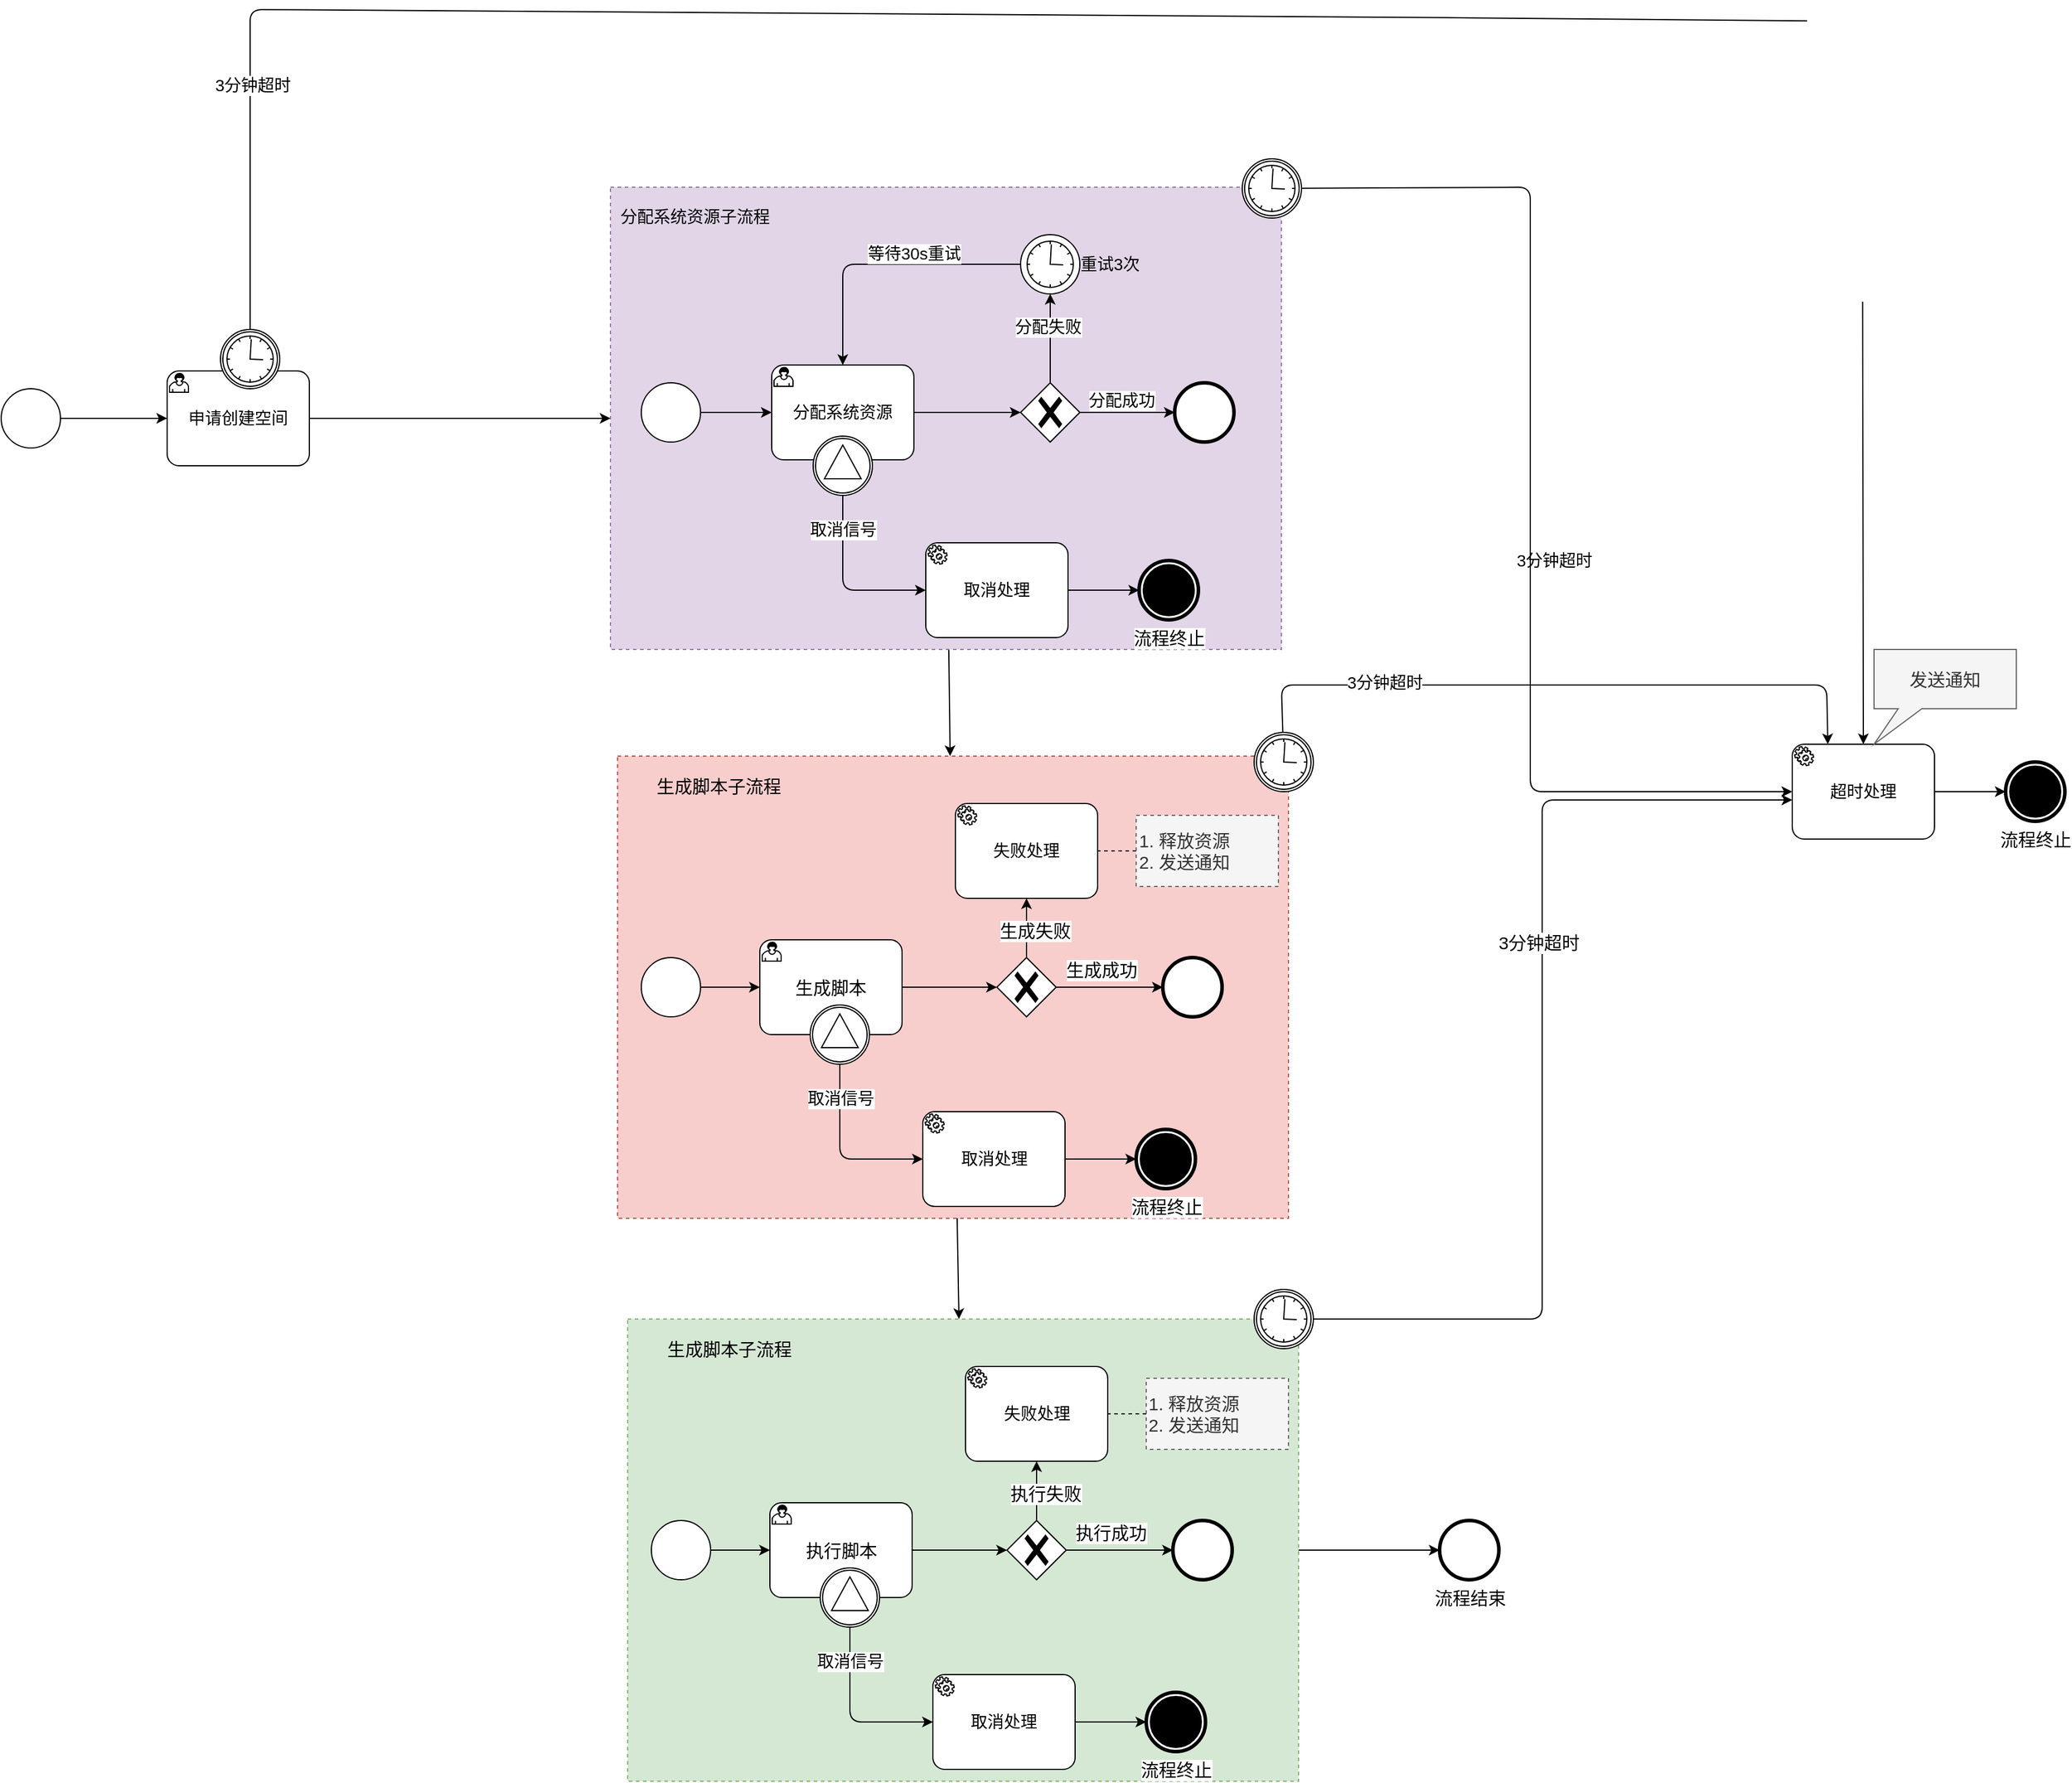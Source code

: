 <mxfile>
    <diagram name="工作流-细化展开完整" id="l4nPeCjGxR_tq_PM99Nf">
        <mxGraphModel dx="3612" dy="1703" grid="1" gridSize="10" guides="1" tooltips="1" connect="1" arrows="1" fold="1" page="1" pageScale="1" pageWidth="827" pageHeight="1169" math="0" shadow="0">
            <root>
                <mxCell id="n34QbWpzNBmlhK9Jtjj--0"/>
                <mxCell id="n34QbWpzNBmlhK9Jtjj--1" parent="n34QbWpzNBmlhK9Jtjj--0"/>
                <mxCell id="zI05cdSLl5Tr24TLFwdd-32" style="edgeStyle=none;html=1;" edge="1" parent="n34QbWpzNBmlhK9Jtjj--1" source="n34QbWpzNBmlhK9Jtjj--3" target="zI05cdSLl5Tr24TLFwdd-1">
                    <mxGeometry relative="1" as="geometry"/>
                </mxCell>
                <mxCell id="n34QbWpzNBmlhK9Jtjj--3" value="&lt;span style=&quot;font-family: Arial, sans-serif; background-color: rgb(255, 255, 255); font-size: 14px;&quot;&gt;申请创建空间&lt;/span&gt;" style="points=[[0.25,0,0],[0.5,0,0],[0.75,0,0],[1,0.25,0],[1,0.5,0],[1,0.75,0],[0.75,1,0],[0.5,1,0],[0.25,1,0],[0,0.75,0],[0,0.5,0],[0,0.25,0]];shape=mxgraph.bpmn.task;whiteSpace=wrap;rectStyle=rounded;size=10;html=1;taskMarker=user;fontSize=14;" vertex="1" parent="n34QbWpzNBmlhK9Jtjj--1">
                    <mxGeometry x="-130" y="415" width="120" height="80" as="geometry"/>
                </mxCell>
                <mxCell id="n34QbWpzNBmlhK9Jtjj--4" style="edgeStyle=none;html=1;fontSize=14;" edge="1" parent="n34QbWpzNBmlhK9Jtjj--1" source="n34QbWpzNBmlhK9Jtjj--5" target="n34QbWpzNBmlhK9Jtjj--3">
                    <mxGeometry relative="1" as="geometry"/>
                </mxCell>
                <mxCell id="n34QbWpzNBmlhK9Jtjj--5" value="" style="points=[[0.145,0.145,0],[0.5,0,0],[0.855,0.145,0],[1,0.5,0],[0.855,0.855,0],[0.5,1,0],[0.145,0.855,0],[0,0.5,0]];shape=mxgraph.bpmn.event;html=1;verticalLabelPosition=bottom;labelBackgroundColor=#ffffff;verticalAlign=top;align=center;perimeter=ellipsePerimeter;outlineConnect=0;aspect=fixed;outline=standard;symbol=general;fontSize=14;" vertex="1" parent="n34QbWpzNBmlhK9Jtjj--1">
                    <mxGeometry x="-270" y="430" width="50" height="50" as="geometry"/>
                </mxCell>
                <mxCell id="n34QbWpzNBmlhK9Jtjj--6" style="edgeStyle=none;html=1;fontSize=14;" edge="1" parent="n34QbWpzNBmlhK9Jtjj--1" source="n34QbWpzNBmlhK9Jtjj--7" target="n34QbWpzNBmlhK9Jtjj--11">
                    <mxGeometry relative="1" as="geometry">
                        <mxPoint x="1070" y="342" as="targetPoint"/>
                    </mxGeometry>
                </mxCell>
                <mxCell id="n34QbWpzNBmlhK9Jtjj--7" value="超时处理" style="points=[[0.25,0,0],[0.5,0,0],[0.75,0,0],[1,0.25,0],[1,0.5,0],[1,0.75,0],[0.75,1,0],[0.5,1,0],[0.25,1,0],[0,0.75,0],[0,0.5,0],[0,0.25,0]];shape=mxgraph.bpmn.task;whiteSpace=wrap;rectStyle=rounded;size=10;html=1;taskMarker=service;fontSize=14;" vertex="1" parent="n34QbWpzNBmlhK9Jtjj--1">
                    <mxGeometry x="1241" y="730" width="120" height="80" as="geometry"/>
                </mxCell>
                <mxCell id="n34QbWpzNBmlhK9Jtjj--8" style="edgeStyle=none;html=1;entryX=0.5;entryY=0;entryDx=0;entryDy=0;entryPerimeter=0;fontSize=14;" edge="1" parent="n34QbWpzNBmlhK9Jtjj--1" source="n34QbWpzNBmlhK9Jtjj--10" target="n34QbWpzNBmlhK9Jtjj--7">
                    <mxGeometry relative="1" as="geometry">
                        <mxPoint x="960" y="127" as="targetPoint"/>
                        <Array as="points">
                            <mxPoint x="-60" y="110"/>
                            <mxPoint x="960" y="117"/>
                            <mxPoint x="1300" y="120"/>
                        </Array>
                    </mxGeometry>
                </mxCell>
                <mxCell id="n34QbWpzNBmlhK9Jtjj--9" value="3分钟超时" style="edgeLabel;html=1;align=center;verticalAlign=middle;resizable=0;points=[];fontSize=14;" vertex="1" connectable="0" parent="n34QbWpzNBmlhK9Jtjj--8">
                    <mxGeometry x="-0.816" y="-2" relative="1" as="geometry">
                        <mxPoint as="offset"/>
                    </mxGeometry>
                </mxCell>
                <mxCell id="n34QbWpzNBmlhK9Jtjj--10" value="" style="points=[[0.145,0.145,0],[0.5,0,0],[0.855,0.145,0],[1,0.5,0],[0.855,0.855,0],[0.5,1,0],[0.145,0.855,0],[0,0.5,0]];shape=mxgraph.bpmn.event;html=1;verticalLabelPosition=bottom;labelBackgroundColor=#ffffff;verticalAlign=top;align=center;perimeter=ellipsePerimeter;outlineConnect=0;aspect=fixed;outline=boundInt;symbol=timer;fontSize=14;" vertex="1" parent="n34QbWpzNBmlhK9Jtjj--1">
                    <mxGeometry x="-85" y="380" width="50" height="50" as="geometry"/>
                </mxCell>
                <mxCell id="n34QbWpzNBmlhK9Jtjj--11" value="流程终止" style="points=[[0.145,0.145,0],[0.5,0,0],[0.855,0.145,0],[1,0.5,0],[0.855,0.855,0],[0.5,1,0],[0.145,0.855,0],[0,0.5,0]];shape=mxgraph.bpmn.event;html=1;verticalLabelPosition=bottom;labelBackgroundColor=#ffffff;verticalAlign=top;align=center;perimeter=ellipsePerimeter;outlineConnect=0;aspect=fixed;outline=end;symbol=terminate;fontSize=15;" vertex="1" parent="n34QbWpzNBmlhK9Jtjj--1">
                    <mxGeometry x="1421" y="745" width="50" height="50" as="geometry"/>
                </mxCell>
                <mxCell id="n34QbWpzNBmlhK9Jtjj--14" style="edgeStyle=none;html=1;" edge="1" parent="n34QbWpzNBmlhK9Jtjj--1" source="n34QbWpzNBmlhK9Jtjj--15" target="n34QbWpzNBmlhK9Jtjj--45">
                    <mxGeometry relative="1" as="geometry"/>
                </mxCell>
                <mxCell id="n34QbWpzNBmlhK9Jtjj--15" value="" style="points=[[0.25,0,0],[0.5,0,0],[0.75,0,0],[1,0.25,0],[1,0.5,0],[1,0.75,0],[0.75,1,0],[0.5,1,0],[0.25,1,0],[0,0.75,0],[0,0.5,0],[0,0.25,0]];shape=mxgraph.bpmn.task;arcSize=10;taskMarker=abstract;outline=none;symbol=general;bpmnShapeType=subprocess;isLoopSub=0;verticalAlign=top;align=left;spacingLeft=5;html=1;whiteSpace=wrap;fontSize=14;fillColor=#d5e8d4;strokeColor=#82b366;" vertex="1" parent="n34QbWpzNBmlhK9Jtjj--1">
                    <mxGeometry x="258.5" y="1215" width="566" height="390" as="geometry"/>
                </mxCell>
                <mxCell id="n34QbWpzNBmlhK9Jtjj--19" style="edgeStyle=none;html=1;entryX=0;entryY=0.588;entryDx=0;entryDy=0;entryPerimeter=0;fontSize=15;" edge="1" parent="n34QbWpzNBmlhK9Jtjj--1" source="n34QbWpzNBmlhK9Jtjj--21" target="n34QbWpzNBmlhK9Jtjj--7">
                    <mxGeometry relative="1" as="geometry">
                        <Array as="points">
                            <mxPoint x="1030" y="1215"/>
                            <mxPoint x="1030" y="777"/>
                        </Array>
                    </mxGeometry>
                </mxCell>
                <mxCell id="n34QbWpzNBmlhK9Jtjj--20" value="3分钟超时" style="edgeLabel;html=1;align=center;verticalAlign=middle;resizable=0;points=[];fontSize=15;" vertex="1" connectable="0" parent="n34QbWpzNBmlhK9Jtjj--19">
                    <mxGeometry x="0.215" y="3" relative="1" as="geometry">
                        <mxPoint as="offset"/>
                    </mxGeometry>
                </mxCell>
                <mxCell id="n34QbWpzNBmlhK9Jtjj--21" value="" style="points=[[0.145,0.145,0],[0.5,0,0],[0.855,0.145,0],[1,0.5,0],[0.855,0.855,0],[0.5,1,0],[0.145,0.855,0],[0,0.5,0]];shape=mxgraph.bpmn.event;html=1;verticalLabelPosition=bottom;labelBackgroundColor=#ffffff;verticalAlign=top;align=center;perimeter=ellipsePerimeter;outlineConnect=0;aspect=fixed;outline=boundInt;symbol=timer;fontSize=14;" vertex="1" parent="n34QbWpzNBmlhK9Jtjj--1">
                    <mxGeometry x="787" y="1190" width="50" height="50" as="geometry"/>
                </mxCell>
                <mxCell id="n34QbWpzNBmlhK9Jtjj--22" style="edgeStyle=none;html=1;fontSize=15;" edge="1" parent="n34QbWpzNBmlhK9Jtjj--1" source="n34QbWpzNBmlhK9Jtjj--23" target="n34QbWpzNBmlhK9Jtjj--30">
                    <mxGeometry relative="1" as="geometry"/>
                </mxCell>
                <mxCell id="n34QbWpzNBmlhK9Jtjj--23" value="执行脚本" style="points=[[0.25,0,0],[0.5,0,0],[0.75,0,0],[1,0.25,0],[1,0.5,0],[1,0.75,0],[0.75,1,0],[0.5,1,0],[0.25,1,0],[0,0.75,0],[0,0.5,0],[0,0.25,0]];shape=mxgraph.bpmn.task;whiteSpace=wrap;rectStyle=rounded;size=10;html=1;taskMarker=user;fontSize=15;" vertex="1" parent="n34QbWpzNBmlhK9Jtjj--1">
                    <mxGeometry x="378.5" y="1370" width="120" height="80" as="geometry"/>
                </mxCell>
                <mxCell id="n34QbWpzNBmlhK9Jtjj--24" style="edgeStyle=none;html=1;fontSize=15;" edge="1" parent="n34QbWpzNBmlhK9Jtjj--1" source="n34QbWpzNBmlhK9Jtjj--25" target="n34QbWpzNBmlhK9Jtjj--23">
                    <mxGeometry relative="1" as="geometry"/>
                </mxCell>
                <mxCell id="n34QbWpzNBmlhK9Jtjj--25" value="" style="points=[[0.145,0.145,0],[0.5,0,0],[0.855,0.145,0],[1,0.5,0],[0.855,0.855,0],[0.5,1,0],[0.145,0.855,0],[0,0.5,0]];shape=mxgraph.bpmn.event;html=1;verticalLabelPosition=bottom;labelBackgroundColor=#ffffff;verticalAlign=top;align=center;perimeter=ellipsePerimeter;outlineConnect=0;aspect=fixed;outline=standard;symbol=general;fontSize=14;" vertex="1" parent="n34QbWpzNBmlhK9Jtjj--1">
                    <mxGeometry x="278.5" y="1385" width="50" height="50" as="geometry"/>
                </mxCell>
                <mxCell id="n34QbWpzNBmlhK9Jtjj--26" style="edgeStyle=none;html=1;fontSize=15;" edge="1" parent="n34QbWpzNBmlhK9Jtjj--1" source="n34QbWpzNBmlhK9Jtjj--30" target="n34QbWpzNBmlhK9Jtjj--31">
                    <mxGeometry relative="1" as="geometry"/>
                </mxCell>
                <mxCell id="n34QbWpzNBmlhK9Jtjj--27" value="执行失败" style="edgeLabel;html=1;align=center;verticalAlign=middle;resizable=0;points=[];fontSize=15;" vertex="1" connectable="0" parent="n34QbWpzNBmlhK9Jtjj--26">
                    <mxGeometry x="-0.076" y="-7" relative="1" as="geometry">
                        <mxPoint as="offset"/>
                    </mxGeometry>
                </mxCell>
                <mxCell id="n34QbWpzNBmlhK9Jtjj--28" style="edgeStyle=none;html=1;fontSize=15;" edge="1" parent="n34QbWpzNBmlhK9Jtjj--1" source="n34QbWpzNBmlhK9Jtjj--30" target="n34QbWpzNBmlhK9Jtjj--32">
                    <mxGeometry relative="1" as="geometry"/>
                </mxCell>
                <mxCell id="n34QbWpzNBmlhK9Jtjj--29" value="执行成功" style="edgeLabel;html=1;align=center;verticalAlign=middle;resizable=0;points=[];fontSize=15;" vertex="1" connectable="0" parent="n34QbWpzNBmlhK9Jtjj--28">
                    <mxGeometry x="-0.305" y="3" relative="1" as="geometry">
                        <mxPoint x="6" y="-12" as="offset"/>
                    </mxGeometry>
                </mxCell>
                <mxCell id="n34QbWpzNBmlhK9Jtjj--30" value="" style="points=[[0.25,0.25,0],[0.5,0,0],[0.75,0.25,0],[1,0.5,0],[0.75,0.75,0],[0.5,1,0],[0.25,0.75,0],[0,0.5,0]];shape=mxgraph.bpmn.gateway2;html=1;verticalLabelPosition=bottom;labelBackgroundColor=#ffffff;verticalAlign=top;align=center;perimeter=rhombusPerimeter;outlineConnect=0;outline=none;symbol=none;gwType=exclusive;fontSize=14;" vertex="1" parent="n34QbWpzNBmlhK9Jtjj--1">
                    <mxGeometry x="578.5" y="1385" width="50" height="50" as="geometry"/>
                </mxCell>
                <mxCell id="n34QbWpzNBmlhK9Jtjj--31" value="失败处理" style="points=[[0.25,0,0],[0.5,0,0],[0.75,0,0],[1,0.25,0],[1,0.5,0],[1,0.75,0],[0.75,1,0],[0.5,1,0],[0.25,1,0],[0,0.75,0],[0,0.5,0],[0,0.25,0]];shape=mxgraph.bpmn.task;whiteSpace=wrap;rectStyle=rounded;size=10;html=1;taskMarker=service;fontSize=14;" vertex="1" parent="n34QbWpzNBmlhK9Jtjj--1">
                    <mxGeometry x="543.5" y="1255" width="120" height="80" as="geometry"/>
                </mxCell>
                <mxCell id="n34QbWpzNBmlhK9Jtjj--32" value="" style="points=[[0.145,0.145,0],[0.5,0,0],[0.855,0.145,0],[1,0.5,0],[0.855,0.855,0],[0.5,1,0],[0.145,0.855,0],[0,0.5,0]];shape=mxgraph.bpmn.event;html=1;verticalLabelPosition=bottom;labelBackgroundColor=#ffffff;verticalAlign=top;align=center;perimeter=ellipsePerimeter;outlineConnect=0;aspect=fixed;outline=end;symbol=terminate2;fontSize=15;" vertex="1" parent="n34QbWpzNBmlhK9Jtjj--1">
                    <mxGeometry x="718.5" y="1385" width="50" height="50" as="geometry"/>
                </mxCell>
                <mxCell id="n34QbWpzNBmlhK9Jtjj--33" style="edgeStyle=none;html=1;fontSize=15;" edge="1" parent="n34QbWpzNBmlhK9Jtjj--1" source="n34QbWpzNBmlhK9Jtjj--34" target="n34QbWpzNBmlhK9Jtjj--38">
                    <mxGeometry relative="1" as="geometry"/>
                </mxCell>
                <mxCell id="n34QbWpzNBmlhK9Jtjj--34" value="取消处理" style="points=[[0.25,0,0],[0.5,0,0],[0.75,0,0],[1,0.25,0],[1,0.5,0],[1,0.75,0],[0.75,1,0],[0.5,1,0],[0.25,1,0],[0,0.75,0],[0,0.5,0],[0,0.25,0]];shape=mxgraph.bpmn.task;whiteSpace=wrap;rectStyle=rounded;size=10;html=1;taskMarker=service;fontSize=14;" vertex="1" parent="n34QbWpzNBmlhK9Jtjj--1">
                    <mxGeometry x="516" y="1515" width="120" height="80" as="geometry"/>
                </mxCell>
                <mxCell id="n34QbWpzNBmlhK9Jtjj--35" style="edgeStyle=none;html=1;fontSize=14;" edge="1" parent="n34QbWpzNBmlhK9Jtjj--1" source="n34QbWpzNBmlhK9Jtjj--37" target="n34QbWpzNBmlhK9Jtjj--34">
                    <mxGeometry relative="1" as="geometry">
                        <Array as="points">
                            <mxPoint x="446" y="1555"/>
                        </Array>
                    </mxGeometry>
                </mxCell>
                <mxCell id="n34QbWpzNBmlhK9Jtjj--36" value="取消信号" style="edgeLabel;html=1;align=center;verticalAlign=middle;resizable=0;points=[];fontSize=14;" vertex="1" connectable="0" parent="n34QbWpzNBmlhK9Jtjj--35">
                    <mxGeometry x="-0.613" relative="1" as="geometry">
                        <mxPoint as="offset"/>
                    </mxGeometry>
                </mxCell>
                <mxCell id="n34QbWpzNBmlhK9Jtjj--37" value="" style="points=[[0.145,0.145,0],[0.5,0,0],[0.855,0.145,0],[1,0.5,0],[0.855,0.855,0],[0.5,1,0],[0.145,0.855,0],[0,0.5,0]];shape=mxgraph.bpmn.event;html=1;verticalLabelPosition=bottom;labelBackgroundColor=#ffffff;verticalAlign=top;align=center;perimeter=ellipsePerimeter;outlineConnect=0;aspect=fixed;outline=boundInt;symbol=signal;fontSize=14;" vertex="1" parent="n34QbWpzNBmlhK9Jtjj--1">
                    <mxGeometry x="421" y="1425" width="50" height="50" as="geometry"/>
                </mxCell>
                <mxCell id="n34QbWpzNBmlhK9Jtjj--38" value="流程终止" style="points=[[0.145,0.145,0],[0.5,0,0],[0.855,0.145,0],[1,0.5,0],[0.855,0.855,0],[0.5,1,0],[0.145,0.855,0],[0,0.5,0]];shape=mxgraph.bpmn.event;html=1;verticalLabelPosition=bottom;labelBackgroundColor=#ffffff;verticalAlign=top;align=center;perimeter=ellipsePerimeter;outlineConnect=0;aspect=fixed;outline=end;symbol=terminate;fontSize=15;" vertex="1" parent="n34QbWpzNBmlhK9Jtjj--1">
                    <mxGeometry x="696" y="1530" width="50" height="50" as="geometry"/>
                </mxCell>
                <mxCell id="n34QbWpzNBmlhK9Jtjj--39" value="生成脚本子流程" style="text;html=1;align=center;verticalAlign=middle;resizable=0;points=[];autosize=1;strokeColor=none;fillColor=none;fontSize=15;" vertex="1" parent="n34QbWpzNBmlhK9Jtjj--1">
                    <mxGeometry x="278.5" y="1225" width="130" height="30" as="geometry"/>
                </mxCell>
                <mxCell id="n34QbWpzNBmlhK9Jtjj--40" value="发送通知" style="shape=callout;whiteSpace=wrap;html=1;perimeter=calloutPerimeter;fontSize=15;size=30;position=0.17;position2=0;fillColor=#f5f5f5;fontColor=#333333;strokeColor=#666666;" vertex="1" parent="n34QbWpzNBmlhK9Jtjj--1">
                    <mxGeometry x="1310" y="650" width="120" height="80" as="geometry"/>
                </mxCell>
                <mxCell id="n34QbWpzNBmlhK9Jtjj--41" style="edgeStyle=none;html=1;fontSize=15;endArrow=none;endFill=0;dashed=1;" edge="1" parent="n34QbWpzNBmlhK9Jtjj--1" source="n34QbWpzNBmlhK9Jtjj--42" target="n34QbWpzNBmlhK9Jtjj--31">
                    <mxGeometry relative="1" as="geometry"/>
                </mxCell>
                <mxCell id="n34QbWpzNBmlhK9Jtjj--42" value="1. 释放资源&lt;br&gt;2. 发送通知" style="whiteSpace=wrap;html=1;fontSize=15;dashed=1;align=left;fillColor=#f5f5f5;fontColor=#333333;strokeColor=#666666;" vertex="1" parent="n34QbWpzNBmlhK9Jtjj--1">
                    <mxGeometry x="696" y="1265" width="120" height="60" as="geometry"/>
                </mxCell>
                <mxCell id="n34QbWpzNBmlhK9Jtjj--45" value="流程结束" style="points=[[0.145,0.145,0],[0.5,0,0],[0.855,0.145,0],[1,0.5,0],[0.855,0.855,0],[0.5,1,0],[0.145,0.855,0],[0,0.5,0]];shape=mxgraph.bpmn.event;html=1;verticalLabelPosition=bottom;labelBackgroundColor=#ffffff;verticalAlign=top;align=center;perimeter=ellipsePerimeter;outlineConnect=0;aspect=fixed;outline=end;symbol=terminate2;fontSize=15;" vertex="1" parent="n34QbWpzNBmlhK9Jtjj--1">
                    <mxGeometry x="943.5" y="1385" width="50" height="50" as="geometry"/>
                </mxCell>
                <mxCell id="zI05cdSLl5Tr24TLFwdd-30" style="edgeStyle=none;html=1;" edge="1" parent="n34QbWpzNBmlhK9Jtjj--1" source="sT3JSU1RWhyC70B3WwLF-0" target="n34QbWpzNBmlhK9Jtjj--15">
                    <mxGeometry relative="1" as="geometry"/>
                </mxCell>
                <mxCell id="sT3JSU1RWhyC70B3WwLF-0" value="" style="points=[[0.25,0,0],[0.5,0,0],[0.75,0,0],[1,0.25,0],[1,0.5,0],[1,0.75,0],[0.75,1,0],[0.5,1,0],[0.25,1,0],[0,0.75,0],[0,0.5,0],[0,0.25,0]];shape=mxgraph.bpmn.task;arcSize=10;taskMarker=abstract;outline=none;symbol=general;bpmnShapeType=subprocess;isLoopSub=0;verticalAlign=top;align=left;spacingLeft=5;html=1;whiteSpace=wrap;fontSize=14;fillColor=#f8cecc;strokeColor=#b85450;" vertex="1" parent="n34QbWpzNBmlhK9Jtjj--1">
                    <mxGeometry x="250" y="740" width="566" height="390" as="geometry"/>
                </mxCell>
                <mxCell id="zI05cdSLl5Tr24TLFwdd-26" style="edgeStyle=none;html=1;entryX=0.25;entryY=0;entryDx=0;entryDy=0;entryPerimeter=0;" edge="1" parent="n34QbWpzNBmlhK9Jtjj--1" source="sT3JSU1RWhyC70B3WwLF-1" target="n34QbWpzNBmlhK9Jtjj--7">
                    <mxGeometry relative="1" as="geometry">
                        <Array as="points">
                            <mxPoint x="810" y="680"/>
                            <mxPoint x="1270" y="680"/>
                        </Array>
                    </mxGeometry>
                </mxCell>
                <mxCell id="zI05cdSLl5Tr24TLFwdd-28" value="&lt;span style=&quot;font-size: 14px;&quot;&gt;3分钟超时&lt;/span&gt;" style="edgeLabel;html=1;align=center;verticalAlign=middle;resizable=0;points=[];" vertex="1" connectable="0" parent="zI05cdSLl5Tr24TLFwdd-26">
                    <mxGeometry x="-0.54" y="2" relative="1" as="geometry">
                        <mxPoint as="offset"/>
                    </mxGeometry>
                </mxCell>
                <mxCell id="sT3JSU1RWhyC70B3WwLF-1" value="" style="points=[[0.145,0.145,0],[0.5,0,0],[0.855,0.145,0],[1,0.5,0],[0.855,0.855,0],[0.5,1,0],[0.145,0.855,0],[0,0.5,0]];shape=mxgraph.bpmn.event;html=1;verticalLabelPosition=bottom;labelBackgroundColor=#ffffff;verticalAlign=top;align=center;perimeter=ellipsePerimeter;outlineConnect=0;aspect=fixed;outline=boundInt;symbol=timer;fontSize=14;" vertex="1" parent="n34QbWpzNBmlhK9Jtjj--1">
                    <mxGeometry x="787" y="720" width="50" height="50" as="geometry"/>
                </mxCell>
                <mxCell id="sT3JSU1RWhyC70B3WwLF-2" style="edgeStyle=none;html=1;fontSize=15;" edge="1" parent="n34QbWpzNBmlhK9Jtjj--1" source="sT3JSU1RWhyC70B3WwLF-3" target="sT3JSU1RWhyC70B3WwLF-10">
                    <mxGeometry relative="1" as="geometry"/>
                </mxCell>
                <mxCell id="sT3JSU1RWhyC70B3WwLF-3" value="生成脚本" style="points=[[0.25,0,0],[0.5,0,0],[0.75,0,0],[1,0.25,0],[1,0.5,0],[1,0.75,0],[0.75,1,0],[0.5,1,0],[0.25,1,0],[0,0.75,0],[0,0.5,0],[0,0.25,0]];shape=mxgraph.bpmn.task;whiteSpace=wrap;rectStyle=rounded;size=10;html=1;taskMarker=user;fontSize=15;" vertex="1" parent="n34QbWpzNBmlhK9Jtjj--1">
                    <mxGeometry x="370" y="895" width="120" height="80" as="geometry"/>
                </mxCell>
                <mxCell id="sT3JSU1RWhyC70B3WwLF-4" style="edgeStyle=none;html=1;fontSize=15;" edge="1" parent="n34QbWpzNBmlhK9Jtjj--1" source="sT3JSU1RWhyC70B3WwLF-5" target="sT3JSU1RWhyC70B3WwLF-3">
                    <mxGeometry relative="1" as="geometry"/>
                </mxCell>
                <mxCell id="sT3JSU1RWhyC70B3WwLF-5" value="" style="points=[[0.145,0.145,0],[0.5,0,0],[0.855,0.145,0],[1,0.5,0],[0.855,0.855,0],[0.5,1,0],[0.145,0.855,0],[0,0.5,0]];shape=mxgraph.bpmn.event;html=1;verticalLabelPosition=bottom;labelBackgroundColor=#ffffff;verticalAlign=top;align=center;perimeter=ellipsePerimeter;outlineConnect=0;aspect=fixed;outline=standard;symbol=general;fontSize=14;" vertex="1" parent="n34QbWpzNBmlhK9Jtjj--1">
                    <mxGeometry x="270" y="910" width="50" height="50" as="geometry"/>
                </mxCell>
                <mxCell id="sT3JSU1RWhyC70B3WwLF-6" style="edgeStyle=none;html=1;fontSize=15;" edge="1" parent="n34QbWpzNBmlhK9Jtjj--1" source="sT3JSU1RWhyC70B3WwLF-10" target="sT3JSU1RWhyC70B3WwLF-11">
                    <mxGeometry relative="1" as="geometry"/>
                </mxCell>
                <mxCell id="sT3JSU1RWhyC70B3WwLF-7" value="生成失败" style="edgeLabel;html=1;align=center;verticalAlign=middle;resizable=0;points=[];fontSize=15;" vertex="1" connectable="0" parent="sT3JSU1RWhyC70B3WwLF-6">
                    <mxGeometry x="-0.076" y="-7" relative="1" as="geometry">
                        <mxPoint as="offset"/>
                    </mxGeometry>
                </mxCell>
                <mxCell id="sT3JSU1RWhyC70B3WwLF-8" style="edgeStyle=none;html=1;fontSize=15;" edge="1" parent="n34QbWpzNBmlhK9Jtjj--1" source="sT3JSU1RWhyC70B3WwLF-10" target="sT3JSU1RWhyC70B3WwLF-12">
                    <mxGeometry relative="1" as="geometry"/>
                </mxCell>
                <mxCell id="sT3JSU1RWhyC70B3WwLF-9" value="生成成功" style="edgeLabel;html=1;align=center;verticalAlign=middle;resizable=0;points=[];fontSize=15;" vertex="1" connectable="0" parent="sT3JSU1RWhyC70B3WwLF-8">
                    <mxGeometry x="-0.305" y="3" relative="1" as="geometry">
                        <mxPoint x="6" y="-12" as="offset"/>
                    </mxGeometry>
                </mxCell>
                <mxCell id="sT3JSU1RWhyC70B3WwLF-10" value="" style="points=[[0.25,0.25,0],[0.5,0,0],[0.75,0.25,0],[1,0.5,0],[0.75,0.75,0],[0.5,1,0],[0.25,0.75,0],[0,0.5,0]];shape=mxgraph.bpmn.gateway2;html=1;verticalLabelPosition=bottom;labelBackgroundColor=#ffffff;verticalAlign=top;align=center;perimeter=rhombusPerimeter;outlineConnect=0;outline=none;symbol=none;gwType=exclusive;fontSize=14;" vertex="1" parent="n34QbWpzNBmlhK9Jtjj--1">
                    <mxGeometry x="570" y="910" width="50" height="50" as="geometry"/>
                </mxCell>
                <mxCell id="sT3JSU1RWhyC70B3WwLF-11" value="失败处理" style="points=[[0.25,0,0],[0.5,0,0],[0.75,0,0],[1,0.25,0],[1,0.5,0],[1,0.75,0],[0.75,1,0],[0.5,1,0],[0.25,1,0],[0,0.75,0],[0,0.5,0],[0,0.25,0]];shape=mxgraph.bpmn.task;whiteSpace=wrap;rectStyle=rounded;size=10;html=1;taskMarker=service;fontSize=14;" vertex="1" parent="n34QbWpzNBmlhK9Jtjj--1">
                    <mxGeometry x="535" y="780" width="120" height="80" as="geometry"/>
                </mxCell>
                <mxCell id="sT3JSU1RWhyC70B3WwLF-12" value="" style="points=[[0.145,0.145,0],[0.5,0,0],[0.855,0.145,0],[1,0.5,0],[0.855,0.855,0],[0.5,1,0],[0.145,0.855,0],[0,0.5,0]];shape=mxgraph.bpmn.event;html=1;verticalLabelPosition=bottom;labelBackgroundColor=#ffffff;verticalAlign=top;align=center;perimeter=ellipsePerimeter;outlineConnect=0;aspect=fixed;outline=end;symbol=terminate2;fontSize=15;" vertex="1" parent="n34QbWpzNBmlhK9Jtjj--1">
                    <mxGeometry x="710" y="910" width="50" height="50" as="geometry"/>
                </mxCell>
                <mxCell id="sT3JSU1RWhyC70B3WwLF-13" style="edgeStyle=none;html=1;fontSize=15;" edge="1" parent="n34QbWpzNBmlhK9Jtjj--1" source="sT3JSU1RWhyC70B3WwLF-14" target="sT3JSU1RWhyC70B3WwLF-18">
                    <mxGeometry relative="1" as="geometry"/>
                </mxCell>
                <mxCell id="sT3JSU1RWhyC70B3WwLF-14" value="取消处理" style="points=[[0.25,0,0],[0.5,0,0],[0.75,0,0],[1,0.25,0],[1,0.5,0],[1,0.75,0],[0.75,1,0],[0.5,1,0],[0.25,1,0],[0,0.75,0],[0,0.5,0],[0,0.25,0]];shape=mxgraph.bpmn.task;whiteSpace=wrap;rectStyle=rounded;size=10;html=1;taskMarker=service;fontSize=14;" vertex="1" parent="n34QbWpzNBmlhK9Jtjj--1">
                    <mxGeometry x="507.5" y="1040" width="120" height="80" as="geometry"/>
                </mxCell>
                <mxCell id="sT3JSU1RWhyC70B3WwLF-15" style="edgeStyle=none;html=1;fontSize=14;" edge="1" parent="n34QbWpzNBmlhK9Jtjj--1" source="sT3JSU1RWhyC70B3WwLF-17" target="sT3JSU1RWhyC70B3WwLF-14">
                    <mxGeometry relative="1" as="geometry">
                        <Array as="points">
                            <mxPoint x="437.5" y="1080"/>
                        </Array>
                    </mxGeometry>
                </mxCell>
                <mxCell id="sT3JSU1RWhyC70B3WwLF-16" value="取消信号" style="edgeLabel;html=1;align=center;verticalAlign=middle;resizable=0;points=[];fontSize=14;" vertex="1" connectable="0" parent="sT3JSU1RWhyC70B3WwLF-15">
                    <mxGeometry x="-0.613" relative="1" as="geometry">
                        <mxPoint as="offset"/>
                    </mxGeometry>
                </mxCell>
                <mxCell id="sT3JSU1RWhyC70B3WwLF-17" value="" style="points=[[0.145,0.145,0],[0.5,0,0],[0.855,0.145,0],[1,0.5,0],[0.855,0.855,0],[0.5,1,0],[0.145,0.855,0],[0,0.5,0]];shape=mxgraph.bpmn.event;html=1;verticalLabelPosition=bottom;labelBackgroundColor=#ffffff;verticalAlign=top;align=center;perimeter=ellipsePerimeter;outlineConnect=0;aspect=fixed;outline=boundInt;symbol=signal;fontSize=14;" vertex="1" parent="n34QbWpzNBmlhK9Jtjj--1">
                    <mxGeometry x="412.5" y="950" width="50" height="50" as="geometry"/>
                </mxCell>
                <mxCell id="sT3JSU1RWhyC70B3WwLF-18" value="流程终止" style="points=[[0.145,0.145,0],[0.5,0,0],[0.855,0.145,0],[1,0.5,0],[0.855,0.855,0],[0.5,1,0],[0.145,0.855,0],[0,0.5,0]];shape=mxgraph.bpmn.event;html=1;verticalLabelPosition=bottom;labelBackgroundColor=#ffffff;verticalAlign=top;align=center;perimeter=ellipsePerimeter;outlineConnect=0;aspect=fixed;outline=end;symbol=terminate;fontSize=15;" vertex="1" parent="n34QbWpzNBmlhK9Jtjj--1">
                    <mxGeometry x="687.5" y="1055" width="50" height="50" as="geometry"/>
                </mxCell>
                <mxCell id="sT3JSU1RWhyC70B3WwLF-19" value="生成脚本子流程" style="text;html=1;align=center;verticalAlign=middle;resizable=0;points=[];autosize=1;strokeColor=none;fillColor=none;fontSize=15;" vertex="1" parent="n34QbWpzNBmlhK9Jtjj--1">
                    <mxGeometry x="270" y="750" width="130" height="30" as="geometry"/>
                </mxCell>
                <mxCell id="sT3JSU1RWhyC70B3WwLF-20" style="edgeStyle=none;html=1;fontSize=15;endArrow=none;endFill=0;dashed=1;" edge="1" parent="n34QbWpzNBmlhK9Jtjj--1" source="sT3JSU1RWhyC70B3WwLF-21" target="sT3JSU1RWhyC70B3WwLF-11">
                    <mxGeometry relative="1" as="geometry"/>
                </mxCell>
                <mxCell id="sT3JSU1RWhyC70B3WwLF-21" value="1. 释放资源&lt;br&gt;2. 发送通知" style="whiteSpace=wrap;html=1;fontSize=15;dashed=1;align=left;fillColor=#f5f5f5;fontColor=#333333;strokeColor=#666666;" vertex="1" parent="n34QbWpzNBmlhK9Jtjj--1">
                    <mxGeometry x="687.5" y="790" width="120" height="60" as="geometry"/>
                </mxCell>
                <mxCell id="zI05cdSLl5Tr24TLFwdd-29" style="edgeStyle=none;html=1;" edge="1" parent="n34QbWpzNBmlhK9Jtjj--1" source="zI05cdSLl5Tr24TLFwdd-1" target="sT3JSU1RWhyC70B3WwLF-0">
                    <mxGeometry relative="1" as="geometry"/>
                </mxCell>
                <mxCell id="zI05cdSLl5Tr24TLFwdd-1" value="" style="points=[[0.25,0,0],[0.5,0,0],[0.75,0,0],[1,0.25,0],[1,0.5,0],[1,0.75,0],[0.75,1,0],[0.5,1,0],[0.25,1,0],[0,0.75,0],[0,0.5,0],[0,0.25,0]];shape=mxgraph.bpmn.task;arcSize=10;taskMarker=abstract;outline=none;symbol=general;bpmnShapeType=subprocess;isLoopSub=0;verticalAlign=top;align=left;spacingLeft=5;html=1;whiteSpace=wrap;fontSize=14;fillColor=#e1d5e7;strokeColor=#9673a6;" vertex="1" parent="n34QbWpzNBmlhK9Jtjj--1">
                    <mxGeometry x="244" y="260" width="566" height="390" as="geometry"/>
                </mxCell>
                <mxCell id="zI05cdSLl5Tr24TLFwdd-2" style="edgeStyle=none;html=1;fontSize=14;" edge="1" parent="n34QbWpzNBmlhK9Jtjj--1" source="zI05cdSLl5Tr24TLFwdd-3" target="zI05cdSLl5Tr24TLFwdd-10">
                    <mxGeometry relative="1" as="geometry"/>
                </mxCell>
                <mxCell id="zI05cdSLl5Tr24TLFwdd-3" value="&lt;font face=&quot;Arial, sans-serif&quot; style=&quot;font-size: 14px;&quot;&gt;&lt;span style=&quot;background-color: rgb(255, 255, 255); font-size: 14px;&quot;&gt;分配系统资源&lt;/span&gt;&lt;/font&gt;" style="points=[[0.25,0,0],[0.5,0,0],[0.75,0,0],[1,0.25,0],[1,0.5,0],[1,0.75,0],[0.75,1,0],[0.5,1,0],[0.25,1,0],[0,0.75,0],[0,0.5,0],[0,0.25,0]];shape=mxgraph.bpmn.task;whiteSpace=wrap;rectStyle=rounded;size=10;html=1;taskMarker=user;fontSize=14;" vertex="1" parent="n34QbWpzNBmlhK9Jtjj--1">
                    <mxGeometry x="380" y="410" width="120" height="80" as="geometry"/>
                </mxCell>
                <mxCell id="zI05cdSLl5Tr24TLFwdd-4" style="edgeStyle=none;html=1;fontSize=15;" edge="1" parent="n34QbWpzNBmlhK9Jtjj--1" source="zI05cdSLl5Tr24TLFwdd-5" target="zI05cdSLl5Tr24TLFwdd-24">
                    <mxGeometry relative="1" as="geometry"/>
                </mxCell>
                <mxCell id="zI05cdSLl5Tr24TLFwdd-5" value="取消处理" style="points=[[0.25,0,0],[0.5,0,0],[0.75,0,0],[1,0.25,0],[1,0.5,0],[1,0.75,0],[0.75,1,0],[0.5,1,0],[0.25,1,0],[0,0.75,0],[0,0.5,0],[0,0.25,0]];shape=mxgraph.bpmn.task;whiteSpace=wrap;rectStyle=rounded;size=10;html=1;taskMarker=service;fontSize=14;" vertex="1" parent="n34QbWpzNBmlhK9Jtjj--1">
                    <mxGeometry x="510" y="560" width="120" height="80" as="geometry"/>
                </mxCell>
                <mxCell id="zI05cdSLl5Tr24TLFwdd-6" style="edgeStyle=none;html=1;fontSize=14;" edge="1" parent="n34QbWpzNBmlhK9Jtjj--1" source="zI05cdSLl5Tr24TLFwdd-10" target="zI05cdSLl5Tr24TLFwdd-11">
                    <mxGeometry relative="1" as="geometry"/>
                </mxCell>
                <mxCell id="zI05cdSLl5Tr24TLFwdd-7" value="分配成功" style="edgeLabel;html=1;align=center;verticalAlign=middle;resizable=0;points=[];fontSize=14;" vertex="1" connectable="0" parent="zI05cdSLl5Tr24TLFwdd-6">
                    <mxGeometry x="-0.49" y="3" relative="1" as="geometry">
                        <mxPoint x="14" y="-7" as="offset"/>
                    </mxGeometry>
                </mxCell>
                <mxCell id="zI05cdSLl5Tr24TLFwdd-8" style="edgeStyle=none;html=1;fontSize=14;" edge="1" parent="n34QbWpzNBmlhK9Jtjj--1" source="zI05cdSLl5Tr24TLFwdd-10" target="zI05cdSLl5Tr24TLFwdd-14">
                    <mxGeometry relative="1" as="geometry"/>
                </mxCell>
                <mxCell id="zI05cdSLl5Tr24TLFwdd-9" value="分配失败" style="edgeLabel;html=1;align=center;verticalAlign=middle;resizable=0;points=[];fontSize=14;" vertex="1" connectable="0" parent="zI05cdSLl5Tr24TLFwdd-8">
                    <mxGeometry x="0.272" y="2" relative="1" as="geometry">
                        <mxPoint as="offset"/>
                    </mxGeometry>
                </mxCell>
                <mxCell id="zI05cdSLl5Tr24TLFwdd-10" value="" style="points=[[0.25,0.25,0],[0.5,0,0],[0.75,0.25,0],[1,0.5,0],[0.75,0.75,0],[0.5,1,0],[0.25,0.75,0],[0,0.5,0]];shape=mxgraph.bpmn.gateway2;html=1;verticalLabelPosition=bottom;labelBackgroundColor=#ffffff;verticalAlign=top;align=center;perimeter=rhombusPerimeter;outlineConnect=0;outline=none;symbol=none;gwType=exclusive;fontSize=14;" vertex="1" parent="n34QbWpzNBmlhK9Jtjj--1">
                    <mxGeometry x="590" y="425" width="50" height="50" as="geometry"/>
                </mxCell>
                <mxCell id="zI05cdSLl5Tr24TLFwdd-11" value="" style="points=[[0.145,0.145,0],[0.5,0,0],[0.855,0.145,0],[1,0.5,0],[0.855,0.855,0],[0.5,1,0],[0.145,0.855,0],[0,0.5,0]];shape=mxgraph.bpmn.event;html=1;verticalLabelPosition=bottom;labelBackgroundColor=#ffffff;verticalAlign=top;align=center;perimeter=ellipsePerimeter;outlineConnect=0;aspect=fixed;outline=end;symbol=terminate2;fontSize=14;" vertex="1" parent="n34QbWpzNBmlhK9Jtjj--1">
                    <mxGeometry x="720" y="425" width="50" height="50" as="geometry"/>
                </mxCell>
                <mxCell id="zI05cdSLl5Tr24TLFwdd-12" style="edgeStyle=none;html=1;fontSize=14;" edge="1" parent="n34QbWpzNBmlhK9Jtjj--1" source="zI05cdSLl5Tr24TLFwdd-14" target="zI05cdSLl5Tr24TLFwdd-3">
                    <mxGeometry relative="1" as="geometry">
                        <mxPoint x="410" y="320" as="targetPoint"/>
                        <Array as="points">
                            <mxPoint x="440" y="325"/>
                        </Array>
                    </mxGeometry>
                </mxCell>
                <mxCell id="zI05cdSLl5Tr24TLFwdd-13" value="等待30s重试" style="edgeLabel;html=1;align=center;verticalAlign=middle;resizable=0;points=[];fontSize=14;" vertex="1" connectable="0" parent="zI05cdSLl5Tr24TLFwdd-12">
                    <mxGeometry x="-0.234" y="-9" relative="1" as="geometry">
                        <mxPoint as="offset"/>
                    </mxGeometry>
                </mxCell>
                <mxCell id="zI05cdSLl5Tr24TLFwdd-14" value="" style="points=[[0.145,0.145,0],[0.5,0,0],[0.855,0.145,0],[1,0.5,0],[0.855,0.855,0],[0.5,1,0],[0.145,0.855,0],[0,0.5,0]];shape=mxgraph.bpmn.event;html=1;verticalLabelPosition=bottom;labelBackgroundColor=#ffffff;verticalAlign=top;align=center;perimeter=ellipsePerimeter;outlineConnect=0;aspect=fixed;outline=standard;symbol=timer;fontSize=14;" vertex="1" parent="n34QbWpzNBmlhK9Jtjj--1">
                    <mxGeometry x="590" y="300" width="50" height="50" as="geometry"/>
                </mxCell>
                <mxCell id="zI05cdSLl5Tr24TLFwdd-15" style="edgeStyle=none;html=1;fontSize=14;" edge="1" parent="n34QbWpzNBmlhK9Jtjj--1" source="zI05cdSLl5Tr24TLFwdd-17" target="zI05cdSLl5Tr24TLFwdd-5">
                    <mxGeometry relative="1" as="geometry">
                        <Array as="points">
                            <mxPoint x="440" y="600"/>
                        </Array>
                    </mxGeometry>
                </mxCell>
                <mxCell id="zI05cdSLl5Tr24TLFwdd-16" value="取消信号" style="edgeLabel;html=1;align=center;verticalAlign=middle;resizable=0;points=[];fontSize=14;" vertex="1" connectable="0" parent="zI05cdSLl5Tr24TLFwdd-15">
                    <mxGeometry x="-0.613" relative="1" as="geometry">
                        <mxPoint as="offset"/>
                    </mxGeometry>
                </mxCell>
                <mxCell id="zI05cdSLl5Tr24TLFwdd-17" value="" style="points=[[0.145,0.145,0],[0.5,0,0],[0.855,0.145,0],[1,0.5,0],[0.855,0.855,0],[0.5,1,0],[0.145,0.855,0],[0,0.5,0]];shape=mxgraph.bpmn.event;html=1;verticalLabelPosition=bottom;labelBackgroundColor=#ffffff;verticalAlign=top;align=center;perimeter=ellipsePerimeter;outlineConnect=0;aspect=fixed;outline=boundInt;symbol=signal;fontSize=14;" vertex="1" parent="n34QbWpzNBmlhK9Jtjj--1">
                    <mxGeometry x="415" y="470" width="50" height="50" as="geometry"/>
                </mxCell>
                <mxCell id="zI05cdSLl5Tr24TLFwdd-18" style="edgeStyle=none;html=1;fontSize=14;" edge="1" parent="n34QbWpzNBmlhK9Jtjj--1" source="zI05cdSLl5Tr24TLFwdd-19" target="zI05cdSLl5Tr24TLFwdd-3">
                    <mxGeometry relative="1" as="geometry"/>
                </mxCell>
                <mxCell id="zI05cdSLl5Tr24TLFwdd-19" value="" style="points=[[0.145,0.145,0],[0.5,0,0],[0.855,0.145,0],[1,0.5,0],[0.855,0.855,0],[0.5,1,0],[0.145,0.855,0],[0,0.5,0]];shape=mxgraph.bpmn.event;html=1;verticalLabelPosition=bottom;labelBackgroundColor=#ffffff;verticalAlign=top;align=center;perimeter=ellipsePerimeter;outlineConnect=0;aspect=fixed;outline=standard;symbol=general;fontSize=14;" vertex="1" parent="n34QbWpzNBmlhK9Jtjj--1">
                    <mxGeometry x="270" y="425" width="50" height="50" as="geometry"/>
                </mxCell>
                <mxCell id="zI05cdSLl5Tr24TLFwdd-20" value="重试3次" style="text;html=1;align=center;verticalAlign=middle;resizable=0;points=[];autosize=1;strokeColor=none;fillColor=none;fontSize=14;" vertex="1" parent="n34QbWpzNBmlhK9Jtjj--1">
                    <mxGeometry x="630" y="310" width="70" height="30" as="geometry"/>
                </mxCell>
                <mxCell id="zI05cdSLl5Tr24TLFwdd-21" value="3分钟超时" style="edgeLabel;html=1;align=center;verticalAlign=middle;resizable=0;points=[];fontSize=14;" vertex="1" connectable="0" parent="n34QbWpzNBmlhK9Jtjj--1">
                    <mxGeometry x="1039.997" y="575" as="geometry"/>
                </mxCell>
                <mxCell id="zI05cdSLl5Tr24TLFwdd-25" style="edgeStyle=none;html=1;" edge="1" parent="n34QbWpzNBmlhK9Jtjj--1" source="zI05cdSLl5Tr24TLFwdd-22" target="n34QbWpzNBmlhK9Jtjj--7">
                    <mxGeometry relative="1" as="geometry">
                        <Array as="points">
                            <mxPoint x="1020" y="260"/>
                            <mxPoint x="1020" y="770"/>
                        </Array>
                    </mxGeometry>
                </mxCell>
                <mxCell id="zI05cdSLl5Tr24TLFwdd-22" value="" style="points=[[0.145,0.145,0],[0.5,0,0],[0.855,0.145,0],[1,0.5,0],[0.855,0.855,0],[0.5,1,0],[0.145,0.855,0],[0,0.5,0]];shape=mxgraph.bpmn.event;html=1;verticalLabelPosition=bottom;labelBackgroundColor=#ffffff;verticalAlign=top;align=center;perimeter=ellipsePerimeter;outlineConnect=0;aspect=fixed;outline=boundInt;symbol=timer;fontSize=14;" vertex="1" parent="n34QbWpzNBmlhK9Jtjj--1">
                    <mxGeometry x="777" y="236" width="50" height="50" as="geometry"/>
                </mxCell>
                <mxCell id="zI05cdSLl5Tr24TLFwdd-23" value="分配系统资源子流程" style="text;html=1;align=center;verticalAlign=middle;resizable=0;points=[];autosize=1;strokeColor=none;fillColor=none;fontSize=14;" vertex="1" parent="n34QbWpzNBmlhK9Jtjj--1">
                    <mxGeometry x="240" y="270" width="150" height="30" as="geometry"/>
                </mxCell>
                <mxCell id="zI05cdSLl5Tr24TLFwdd-24" value="流程终止" style="points=[[0.145,0.145,0],[0.5,0,0],[0.855,0.145,0],[1,0.5,0],[0.855,0.855,0],[0.5,1,0],[0.145,0.855,0],[0,0.5,0]];shape=mxgraph.bpmn.event;html=1;verticalLabelPosition=bottom;labelBackgroundColor=#ffffff;verticalAlign=top;align=center;perimeter=ellipsePerimeter;outlineConnect=0;aspect=fixed;outline=end;symbol=terminate;fontSize=15;" vertex="1" parent="n34QbWpzNBmlhK9Jtjj--1">
                    <mxGeometry x="690" y="575" width="50" height="50" as="geometry"/>
                </mxCell>
            </root>
        </mxGraphModel>
    </diagram>
    <diagram name="工作流-细化执行脚本" id="d3HMBXsfxKLNDX3XLMG_">
        <mxGraphModel dx="2541" dy="1048" grid="1" gridSize="10" guides="1" tooltips="1" connect="1" arrows="1" fold="1" page="1" pageScale="1" pageWidth="827" pageHeight="1169" math="0" shadow="0">
            <root>
                <mxCell id="rWerjGsUdP0qXArs8PgY-0"/>
                <mxCell id="rWerjGsUdP0qXArs8PgY-1" parent="rWerjGsUdP0qXArs8PgY-0"/>
                <mxCell id="rWerjGsUdP0qXArs8PgY-2" style="edgeStyle=none;html=1;fontSize=14;" edge="1" parent="rWerjGsUdP0qXArs8PgY-1" source="rWerjGsUdP0qXArs8PgY-3" target="rWerjGsUdP0qXArs8PgY-13">
                    <mxGeometry relative="1" as="geometry">
                        <mxPoint x="244" y="338.436" as="targetPoint"/>
                    </mxGeometry>
                </mxCell>
                <mxCell id="rWerjGsUdP0qXArs8PgY-3" value="&lt;span style=&quot;font-family: Arial, sans-serif; background-color: rgb(255, 255, 255); font-size: 14px;&quot;&gt;申请创建空间&lt;/span&gt;" style="points=[[0.25,0,0],[0.5,0,0],[0.75,0,0],[1,0.25,0],[1,0.5,0],[1,0.75,0],[0.75,1,0],[0.5,1,0],[0.25,1,0],[0,0.75,0],[0,0.5,0],[0,0.25,0]];shape=mxgraph.bpmn.task;whiteSpace=wrap;rectStyle=rounded;size=10;html=1;taskMarker=user;fontSize=14;" vertex="1" parent="rWerjGsUdP0qXArs8PgY-1">
                    <mxGeometry x="70" y="297" width="120" height="80" as="geometry"/>
                </mxCell>
                <mxCell id="rWerjGsUdP0qXArs8PgY-4" style="edgeStyle=none;html=1;fontSize=14;" edge="1" parent="rWerjGsUdP0qXArs8PgY-1" source="rWerjGsUdP0qXArs8PgY-5" target="rWerjGsUdP0qXArs8PgY-3">
                    <mxGeometry relative="1" as="geometry"/>
                </mxCell>
                <mxCell id="rWerjGsUdP0qXArs8PgY-5" value="" style="points=[[0.145,0.145,0],[0.5,0,0],[0.855,0.145,0],[1,0.5,0],[0.855,0.855,0],[0.5,1,0],[0.145,0.855,0],[0,0.5,0]];shape=mxgraph.bpmn.event;html=1;verticalLabelPosition=bottom;labelBackgroundColor=#ffffff;verticalAlign=top;align=center;perimeter=ellipsePerimeter;outlineConnect=0;aspect=fixed;outline=standard;symbol=general;fontSize=14;" vertex="1" parent="rWerjGsUdP0qXArs8PgY-1">
                    <mxGeometry x="-40" y="312" width="50" height="50" as="geometry"/>
                </mxCell>
                <mxCell id="rWerjGsUdP0qXArs8PgY-6" style="edgeStyle=none;html=1;fontSize=14;" edge="1" parent="rWerjGsUdP0qXArs8PgY-1" source="rWerjGsUdP0qXArs8PgY-7" target="rWerjGsUdP0qXArs8PgY-11">
                    <mxGeometry relative="1" as="geometry">
                        <mxPoint x="1070" y="342" as="targetPoint"/>
                    </mxGeometry>
                </mxCell>
                <mxCell id="rWerjGsUdP0qXArs8PgY-7" value="超时处理" style="points=[[0.25,0,0],[0.5,0,0],[0.75,0,0],[1,0.25,0],[1,0.5,0],[1,0.75,0],[0.75,1,0],[0.5,1,0],[0.25,1,0],[0,0.75,0],[0,0.5,0],[0,0.25,0]];shape=mxgraph.bpmn.task;whiteSpace=wrap;rectStyle=rounded;size=10;html=1;taskMarker=service;fontSize=14;" vertex="1" parent="rWerjGsUdP0qXArs8PgY-1">
                    <mxGeometry x="900" y="302" width="120" height="80" as="geometry"/>
                </mxCell>
                <mxCell id="rWerjGsUdP0qXArs8PgY-8" style="edgeStyle=none;html=1;entryX=0.5;entryY=0;entryDx=0;entryDy=0;entryPerimeter=0;fontSize=14;" edge="1" parent="rWerjGsUdP0qXArs8PgY-1" source="rWerjGsUdP0qXArs8PgY-10" target="rWerjGsUdP0qXArs8PgY-7">
                    <mxGeometry relative="1" as="geometry">
                        <mxPoint x="960" y="127" as="targetPoint"/>
                        <Array as="points">
                            <mxPoint x="130" y="117"/>
                            <mxPoint x="960" y="117"/>
                        </Array>
                    </mxGeometry>
                </mxCell>
                <mxCell id="rWerjGsUdP0qXArs8PgY-9" value="3分钟超时" style="edgeLabel;html=1;align=center;verticalAlign=middle;resizable=0;points=[];fontSize=14;" vertex="1" connectable="0" parent="rWerjGsUdP0qXArs8PgY-8">
                    <mxGeometry x="-0.816" y="-2" relative="1" as="geometry">
                        <mxPoint as="offset"/>
                    </mxGeometry>
                </mxCell>
                <mxCell id="rWerjGsUdP0qXArs8PgY-10" value="" style="points=[[0.145,0.145,0],[0.5,0,0],[0.855,0.145,0],[1,0.5,0],[0.855,0.855,0],[0.5,1,0],[0.145,0.855,0],[0,0.5,0]];shape=mxgraph.bpmn.event;html=1;verticalLabelPosition=bottom;labelBackgroundColor=#ffffff;verticalAlign=top;align=center;perimeter=ellipsePerimeter;outlineConnect=0;aspect=fixed;outline=boundInt;symbol=timer;fontSize=14;" vertex="1" parent="rWerjGsUdP0qXArs8PgY-1">
                    <mxGeometry x="105" y="267" width="50" height="50" as="geometry"/>
                </mxCell>
                <mxCell id="rWerjGsUdP0qXArs8PgY-11" value="流程终止" style="points=[[0.145,0.145,0],[0.5,0,0],[0.855,0.145,0],[1,0.5,0],[0.855,0.855,0],[0.5,1,0],[0.145,0.855,0],[0,0.5,0]];shape=mxgraph.bpmn.event;html=1;verticalLabelPosition=bottom;labelBackgroundColor=#ffffff;verticalAlign=top;align=center;perimeter=ellipsePerimeter;outlineConnect=0;aspect=fixed;outline=end;symbol=terminate;fontSize=15;" vertex="1" parent="rWerjGsUdP0qXArs8PgY-1">
                    <mxGeometry x="1080" y="317" width="50" height="50" as="geometry"/>
                </mxCell>
                <mxCell id="CRGGNlMTBE0nb2tgzYY9-0" style="edgeStyle=none;html=1;" edge="1" parent="rWerjGsUdP0qXArs8PgY-1" source="rWerjGsUdP0qXArs8PgY-13" target="rWerjGsUdP0qXArs8PgY-44">
                    <mxGeometry relative="1" as="geometry"/>
                </mxCell>
                <mxCell id="rWerjGsUdP0qXArs8PgY-13" value="&lt;span style=&quot;font-size: 14px;&quot;&gt;分配系统资源子流程&lt;/span&gt;" style="points=[[0.25,0,0],[0.5,0,0],[0.75,0,0],[1,0.25,0],[1,0.5,0],[1,0.75,0],[0.75,1,0],[0.5,1,0],[0.25,1,0],[0,0.75,0],[0,0.5,0],[0,0.25,0]];shape=mxgraph.bpmn.task;whiteSpace=wrap;rectStyle=rounded;size=10;html=1;taskMarker=abstract;isLoopSub=1;fontSize=15;fillColor=#e1d5e7;strokeColor=#9673a6;" vertex="1" parent="rWerjGsUdP0qXArs8PgY-1">
                    <mxGeometry x="410" y="259.5" width="240" height="155" as="geometry"/>
                </mxCell>
                <mxCell id="CRGGNlMTBE0nb2tgzYY9-2" style="edgeStyle=none;html=1;" edge="1" parent="rWerjGsUdP0qXArs8PgY-1" source="rWerjGsUdP0qXArs8PgY-15" target="rWerjGsUdP0qXArs8PgY-45">
                    <mxGeometry relative="1" as="geometry"/>
                </mxCell>
                <mxCell id="rWerjGsUdP0qXArs8PgY-15" value="" style="points=[[0.25,0,0],[0.5,0,0],[0.75,0,0],[1,0.25,0],[1,0.5,0],[1,0.75,0],[0.75,1,0],[0.5,1,0],[0.25,1,0],[0,0.75,0],[0,0.5,0],[0,0.25,0]];shape=mxgraph.bpmn.task;arcSize=10;taskMarker=abstract;outline=none;symbol=general;bpmnShapeType=subprocess;isLoopSub=0;verticalAlign=top;align=left;spacingLeft=5;html=1;whiteSpace=wrap;fontSize=14;fillColor=#d5e8d4;strokeColor=#82b366;" vertex="1" parent="rWerjGsUdP0qXArs8PgY-1">
                    <mxGeometry x="250" y="662" width="566" height="390" as="geometry"/>
                </mxCell>
                <mxCell id="rWerjGsUdP0qXArs8PgY-16" style="edgeStyle=none;html=1;fontSize=15;entryX=0.25;entryY=0;entryDx=0;entryDy=0;entryPerimeter=0;" edge="1" parent="rWerjGsUdP0qXArs8PgY-1" source="rWerjGsUdP0qXArs8PgY-18" target="rWerjGsUdP0qXArs8PgY-7">
                    <mxGeometry relative="1" as="geometry">
                        <mxPoint x="860" y="207" as="targetPoint"/>
                        <Array as="points">
                            <mxPoint x="575" y="207"/>
                            <mxPoint x="930" y="207"/>
                        </Array>
                    </mxGeometry>
                </mxCell>
                <mxCell id="rWerjGsUdP0qXArs8PgY-17" value="3分钟超时" style="edgeLabel;html=1;align=center;verticalAlign=middle;resizable=0;points=[];fontSize=15;" vertex="1" connectable="0" parent="rWerjGsUdP0qXArs8PgY-16">
                    <mxGeometry x="-0.212" y="4" relative="1" as="geometry">
                        <mxPoint as="offset"/>
                    </mxGeometry>
                </mxCell>
                <mxCell id="rWerjGsUdP0qXArs8PgY-18" value="" style="points=[[0.145,0.145,0],[0.5,0,0],[0.855,0.145,0],[1,0.5,0],[0.855,0.855,0],[0.5,1,0],[0.145,0.855,0],[0,0.5,0]];shape=mxgraph.bpmn.event;html=1;verticalLabelPosition=bottom;labelBackgroundColor=#ffffff;verticalAlign=top;align=center;perimeter=ellipsePerimeter;outlineConnect=0;aspect=fixed;outline=boundInt;symbol=timer;fontSize=14;" vertex="1" parent="rWerjGsUdP0qXArs8PgY-1">
                    <mxGeometry x="550" y="237" width="50" height="50" as="geometry"/>
                </mxCell>
                <mxCell id="rWerjGsUdP0qXArs8PgY-19" style="edgeStyle=none;html=1;entryX=0;entryY=0.588;entryDx=0;entryDy=0;entryPerimeter=0;fontSize=15;" edge="1" parent="rWerjGsUdP0qXArs8PgY-1" source="rWerjGsUdP0qXArs8PgY-21" target="rWerjGsUdP0qXArs8PgY-7">
                    <mxGeometry relative="1" as="geometry">
                        <Array as="points">
                            <mxPoint x="735" y="349"/>
                        </Array>
                    </mxGeometry>
                </mxCell>
                <mxCell id="rWerjGsUdP0qXArs8PgY-20" value="3分钟超时" style="edgeLabel;html=1;align=center;verticalAlign=middle;resizable=0;points=[];fontSize=15;" vertex="1" connectable="0" parent="rWerjGsUdP0qXArs8PgY-19">
                    <mxGeometry x="0.215" y="3" relative="1" as="geometry">
                        <mxPoint as="offset"/>
                    </mxGeometry>
                </mxCell>
                <mxCell id="rWerjGsUdP0qXArs8PgY-21" value="" style="points=[[0.145,0.145,0],[0.5,0,0],[0.855,0.145,0],[1,0.5,0],[0.855,0.855,0],[0.5,1,0],[0.145,0.855,0],[0,0.5,0]];shape=mxgraph.bpmn.event;html=1;verticalLabelPosition=bottom;labelBackgroundColor=#ffffff;verticalAlign=top;align=center;perimeter=ellipsePerimeter;outlineConnect=0;aspect=fixed;outline=boundInt;symbol=timer;fontSize=14;" vertex="1" parent="rWerjGsUdP0qXArs8PgY-1">
                    <mxGeometry x="710" y="637" width="50" height="50" as="geometry"/>
                </mxCell>
                <mxCell id="rWerjGsUdP0qXArs8PgY-22" style="edgeStyle=none;html=1;fontSize=15;" edge="1" parent="rWerjGsUdP0qXArs8PgY-1" source="rWerjGsUdP0qXArs8PgY-23" target="rWerjGsUdP0qXArs8PgY-30">
                    <mxGeometry relative="1" as="geometry"/>
                </mxCell>
                <mxCell id="rWerjGsUdP0qXArs8PgY-23" value="执行脚本" style="points=[[0.25,0,0],[0.5,0,0],[0.75,0,0],[1,0.25,0],[1,0.5,0],[1,0.75,0],[0.75,1,0],[0.5,1,0],[0.25,1,0],[0,0.75,0],[0,0.5,0],[0,0.25,0]];shape=mxgraph.bpmn.task;whiteSpace=wrap;rectStyle=rounded;size=10;html=1;taskMarker=user;fontSize=15;" vertex="1" parent="rWerjGsUdP0qXArs8PgY-1">
                    <mxGeometry x="370" y="817" width="120" height="80" as="geometry"/>
                </mxCell>
                <mxCell id="rWerjGsUdP0qXArs8PgY-24" style="edgeStyle=none;html=1;fontSize=15;" edge="1" parent="rWerjGsUdP0qXArs8PgY-1" source="rWerjGsUdP0qXArs8PgY-25" target="rWerjGsUdP0qXArs8PgY-23">
                    <mxGeometry relative="1" as="geometry"/>
                </mxCell>
                <mxCell id="rWerjGsUdP0qXArs8PgY-25" value="" style="points=[[0.145,0.145,0],[0.5,0,0],[0.855,0.145,0],[1,0.5,0],[0.855,0.855,0],[0.5,1,0],[0.145,0.855,0],[0,0.5,0]];shape=mxgraph.bpmn.event;html=1;verticalLabelPosition=bottom;labelBackgroundColor=#ffffff;verticalAlign=top;align=center;perimeter=ellipsePerimeter;outlineConnect=0;aspect=fixed;outline=standard;symbol=general;fontSize=14;" vertex="1" parent="rWerjGsUdP0qXArs8PgY-1">
                    <mxGeometry x="270" y="832" width="50" height="50" as="geometry"/>
                </mxCell>
                <mxCell id="rWerjGsUdP0qXArs8PgY-26" style="edgeStyle=none;html=1;fontSize=15;" edge="1" parent="rWerjGsUdP0qXArs8PgY-1" source="rWerjGsUdP0qXArs8PgY-30" target="rWerjGsUdP0qXArs8PgY-31">
                    <mxGeometry relative="1" as="geometry"/>
                </mxCell>
                <mxCell id="rWerjGsUdP0qXArs8PgY-27" value="执行失败" style="edgeLabel;html=1;align=center;verticalAlign=middle;resizable=0;points=[];fontSize=15;" vertex="1" connectable="0" parent="rWerjGsUdP0qXArs8PgY-26">
                    <mxGeometry x="-0.076" y="-7" relative="1" as="geometry">
                        <mxPoint as="offset"/>
                    </mxGeometry>
                </mxCell>
                <mxCell id="rWerjGsUdP0qXArs8PgY-28" style="edgeStyle=none;html=1;fontSize=15;" edge="1" parent="rWerjGsUdP0qXArs8PgY-1" source="rWerjGsUdP0qXArs8PgY-30" target="rWerjGsUdP0qXArs8PgY-32">
                    <mxGeometry relative="1" as="geometry"/>
                </mxCell>
                <mxCell id="rWerjGsUdP0qXArs8PgY-29" value="执行成功" style="edgeLabel;html=1;align=center;verticalAlign=middle;resizable=0;points=[];fontSize=15;" vertex="1" connectable="0" parent="rWerjGsUdP0qXArs8PgY-28">
                    <mxGeometry x="-0.305" y="3" relative="1" as="geometry">
                        <mxPoint x="6" y="-12" as="offset"/>
                    </mxGeometry>
                </mxCell>
                <mxCell id="rWerjGsUdP0qXArs8PgY-30" value="" style="points=[[0.25,0.25,0],[0.5,0,0],[0.75,0.25,0],[1,0.5,0],[0.75,0.75,0],[0.5,1,0],[0.25,0.75,0],[0,0.5,0]];shape=mxgraph.bpmn.gateway2;html=1;verticalLabelPosition=bottom;labelBackgroundColor=#ffffff;verticalAlign=top;align=center;perimeter=rhombusPerimeter;outlineConnect=0;outline=none;symbol=none;gwType=exclusive;fontSize=14;" vertex="1" parent="rWerjGsUdP0qXArs8PgY-1">
                    <mxGeometry x="570" y="832" width="50" height="50" as="geometry"/>
                </mxCell>
                <mxCell id="rWerjGsUdP0qXArs8PgY-31" value="失败处理" style="points=[[0.25,0,0],[0.5,0,0],[0.75,0,0],[1,0.25,0],[1,0.5,0],[1,0.75,0],[0.75,1,0],[0.5,1,0],[0.25,1,0],[0,0.75,0],[0,0.5,0],[0,0.25,0]];shape=mxgraph.bpmn.task;whiteSpace=wrap;rectStyle=rounded;size=10;html=1;taskMarker=service;fontSize=14;" vertex="1" parent="rWerjGsUdP0qXArs8PgY-1">
                    <mxGeometry x="535" y="702" width="120" height="80" as="geometry"/>
                </mxCell>
                <mxCell id="rWerjGsUdP0qXArs8PgY-32" value="" style="points=[[0.145,0.145,0],[0.5,0,0],[0.855,0.145,0],[1,0.5,0],[0.855,0.855,0],[0.5,1,0],[0.145,0.855,0],[0,0.5,0]];shape=mxgraph.bpmn.event;html=1;verticalLabelPosition=bottom;labelBackgroundColor=#ffffff;verticalAlign=top;align=center;perimeter=ellipsePerimeter;outlineConnect=0;aspect=fixed;outline=end;symbol=terminate2;fontSize=15;" vertex="1" parent="rWerjGsUdP0qXArs8PgY-1">
                    <mxGeometry x="710" y="832" width="50" height="50" as="geometry"/>
                </mxCell>
                <mxCell id="rWerjGsUdP0qXArs8PgY-33" style="edgeStyle=none;html=1;fontSize=15;" edge="1" parent="rWerjGsUdP0qXArs8PgY-1" source="rWerjGsUdP0qXArs8PgY-34" target="rWerjGsUdP0qXArs8PgY-38">
                    <mxGeometry relative="1" as="geometry"/>
                </mxCell>
                <mxCell id="rWerjGsUdP0qXArs8PgY-34" value="取消处理" style="points=[[0.25,0,0],[0.5,0,0],[0.75,0,0],[1,0.25,0],[1,0.5,0],[1,0.75,0],[0.75,1,0],[0.5,1,0],[0.25,1,0],[0,0.75,0],[0,0.5,0],[0,0.25,0]];shape=mxgraph.bpmn.task;whiteSpace=wrap;rectStyle=rounded;size=10;html=1;taskMarker=service;fontSize=14;" vertex="1" parent="rWerjGsUdP0qXArs8PgY-1">
                    <mxGeometry x="507.5" y="962" width="120" height="80" as="geometry"/>
                </mxCell>
                <mxCell id="rWerjGsUdP0qXArs8PgY-35" style="edgeStyle=none;html=1;fontSize=14;" edge="1" parent="rWerjGsUdP0qXArs8PgY-1" source="rWerjGsUdP0qXArs8PgY-37" target="rWerjGsUdP0qXArs8PgY-34">
                    <mxGeometry relative="1" as="geometry">
                        <Array as="points">
                            <mxPoint x="437.5" y="1002"/>
                        </Array>
                    </mxGeometry>
                </mxCell>
                <mxCell id="rWerjGsUdP0qXArs8PgY-36" value="取消信号" style="edgeLabel;html=1;align=center;verticalAlign=middle;resizable=0;points=[];fontSize=14;" vertex="1" connectable="0" parent="rWerjGsUdP0qXArs8PgY-35">
                    <mxGeometry x="-0.613" relative="1" as="geometry">
                        <mxPoint as="offset"/>
                    </mxGeometry>
                </mxCell>
                <mxCell id="rWerjGsUdP0qXArs8PgY-37" value="" style="points=[[0.145,0.145,0],[0.5,0,0],[0.855,0.145,0],[1,0.5,0],[0.855,0.855,0],[0.5,1,0],[0.145,0.855,0],[0,0.5,0]];shape=mxgraph.bpmn.event;html=1;verticalLabelPosition=bottom;labelBackgroundColor=#ffffff;verticalAlign=top;align=center;perimeter=ellipsePerimeter;outlineConnect=0;aspect=fixed;outline=boundInt;symbol=signal;fontSize=14;" vertex="1" parent="rWerjGsUdP0qXArs8PgY-1">
                    <mxGeometry x="412.5" y="872" width="50" height="50" as="geometry"/>
                </mxCell>
                <mxCell id="rWerjGsUdP0qXArs8PgY-38" value="流程终止" style="points=[[0.145,0.145,0],[0.5,0,0],[0.855,0.145,0],[1,0.5,0],[0.855,0.855,0],[0.5,1,0],[0.145,0.855,0],[0,0.5,0]];shape=mxgraph.bpmn.event;html=1;verticalLabelPosition=bottom;labelBackgroundColor=#ffffff;verticalAlign=top;align=center;perimeter=ellipsePerimeter;outlineConnect=0;aspect=fixed;outline=end;symbol=terminate;fontSize=15;" vertex="1" parent="rWerjGsUdP0qXArs8PgY-1">
                    <mxGeometry x="687.5" y="977" width="50" height="50" as="geometry"/>
                </mxCell>
                <mxCell id="rWerjGsUdP0qXArs8PgY-39" value="生成脚本子流程" style="text;html=1;align=center;verticalAlign=middle;resizable=0;points=[];autosize=1;strokeColor=none;fillColor=none;fontSize=15;" vertex="1" parent="rWerjGsUdP0qXArs8PgY-1">
                    <mxGeometry x="270" y="672" width="130" height="30" as="geometry"/>
                </mxCell>
                <mxCell id="rWerjGsUdP0qXArs8PgY-40" value="发送通知" style="shape=callout;whiteSpace=wrap;html=1;perimeter=calloutPerimeter;fontSize=15;size=30;position=0.17;position2=0;fillColor=#f5f5f5;fontColor=#333333;strokeColor=#666666;" vertex="1" parent="rWerjGsUdP0qXArs8PgY-1">
                    <mxGeometry x="1000" y="217" width="120" height="80" as="geometry"/>
                </mxCell>
                <mxCell id="rWerjGsUdP0qXArs8PgY-41" style="edgeStyle=none;html=1;fontSize=15;endArrow=none;endFill=0;dashed=1;" edge="1" parent="rWerjGsUdP0qXArs8PgY-1" source="rWerjGsUdP0qXArs8PgY-42" target="rWerjGsUdP0qXArs8PgY-31">
                    <mxGeometry relative="1" as="geometry"/>
                </mxCell>
                <mxCell id="rWerjGsUdP0qXArs8PgY-42" value="1. 释放资源&lt;br&gt;2. 发送通知" style="whiteSpace=wrap;html=1;fontSize=15;dashed=1;align=left;fillColor=#f5f5f5;fontColor=#333333;strokeColor=#666666;" vertex="1" parent="rWerjGsUdP0qXArs8PgY-1">
                    <mxGeometry x="687.5" y="712" width="120" height="60" as="geometry"/>
                </mxCell>
                <mxCell id="CRGGNlMTBE0nb2tgzYY9-1" style="edgeStyle=none;html=1;" edge="1" parent="rWerjGsUdP0qXArs8PgY-1" source="rWerjGsUdP0qXArs8PgY-44" target="rWerjGsUdP0qXArs8PgY-15">
                    <mxGeometry relative="1" as="geometry"/>
                </mxCell>
                <mxCell id="rWerjGsUdP0qXArs8PgY-44" value="&lt;span style=&quot;font-size: 14px;&quot;&gt;执行脚本&lt;/span&gt;" style="points=[[0.25,0,0],[0.5,0,0],[0.75,0,0],[1,0.25,0],[1,0.5,0],[1,0.75,0],[0.75,1,0],[0.5,1,0],[0.25,1,0],[0,0.75,0],[0,0.5,0],[0,0.25,0]];shape=mxgraph.bpmn.task;whiteSpace=wrap;rectStyle=rounded;size=10;html=1;taskMarker=abstract;isLoopSub=1;fontSize=15;fillColor=#f8cecc;strokeColor=#b85450;" vertex="1" parent="rWerjGsUdP0qXArs8PgY-1">
                    <mxGeometry x="410" y="472" width="240" height="155" as="geometry"/>
                </mxCell>
                <mxCell id="rWerjGsUdP0qXArs8PgY-45" value="" style="points=[[0.145,0.145,0],[0.5,0,0],[0.855,0.145,0],[1,0.5,0],[0.855,0.855,0],[0.5,1,0],[0.145,0.855,0],[0,0.5,0]];shape=mxgraph.bpmn.event;html=1;verticalLabelPosition=bottom;labelBackgroundColor=#ffffff;verticalAlign=top;align=center;perimeter=ellipsePerimeter;outlineConnect=0;aspect=fixed;outline=end;symbol=terminate2;fontSize=15;" vertex="1" parent="rWerjGsUdP0qXArs8PgY-1">
                    <mxGeometry x="935" y="832" width="50" height="50" as="geometry"/>
                </mxCell>
                <mxCell id="XNgndvk2p0TqujQVsLNU-1" style="edgeStyle=none;html=1;" edge="1" parent="rWerjGsUdP0qXArs8PgY-1" source="XNgndvk2p0TqujQVsLNU-0" target="rWerjGsUdP0qXArs8PgY-7">
                    <mxGeometry relative="1" as="geometry">
                        <Array as="points">
                            <mxPoint x="690" y="475"/>
                            <mxPoint x="690" y="340"/>
                        </Array>
                    </mxGeometry>
                </mxCell>
                <mxCell id="XNgndvk2p0TqujQVsLNU-0" value="" style="points=[[0.145,0.145,0],[0.5,0,0],[0.855,0.145,0],[1,0.5,0],[0.855,0.855,0],[0.5,1,0],[0.145,0.855,0],[0,0.5,0]];shape=mxgraph.bpmn.event;html=1;verticalLabelPosition=bottom;labelBackgroundColor=#ffffff;verticalAlign=top;align=center;perimeter=ellipsePerimeter;outlineConnect=0;aspect=fixed;outline=boundInt;symbol=timer;fontSize=14;" vertex="1" parent="rWerjGsUdP0qXArs8PgY-1">
                    <mxGeometry x="570" y="450" width="50" height="50" as="geometry"/>
                </mxCell>
            </root>
        </mxGraphModel>
    </diagram>
    <diagram name="工作流-细化生成脚本" id="UPQc-EXQ9d5D-dXhLUWi">
        <mxGraphModel dx="2418" dy="973" grid="1" gridSize="10" guides="1" tooltips="1" connect="1" arrows="1" fold="1" page="1" pageScale="1" pageWidth="827" pageHeight="1169" math="0" shadow="0">
            <root>
                <mxCell id="48HommquZu5Z__LsKN9e-0"/>
                <mxCell id="48HommquZu5Z__LsKN9e-1" parent="48HommquZu5Z__LsKN9e-0"/>
                <mxCell id="48HommquZu5Z__LsKN9e-5" style="edgeStyle=none;html=1;fontSize=14;" parent="48HommquZu5Z__LsKN9e-1" source="48HommquZu5Z__LsKN9e-6" target="48HommquZu5Z__LsKN9e-39" edge="1">
                    <mxGeometry relative="1" as="geometry">
                        <mxPoint x="244" y="451.436" as="targetPoint"/>
                    </mxGeometry>
                </mxCell>
                <mxCell id="48HommquZu5Z__LsKN9e-6" value="&lt;span style=&quot;font-family: Arial, sans-serif; background-color: rgb(255, 255, 255); font-size: 14px;&quot;&gt;申请创建空间&lt;/span&gt;" style="points=[[0.25,0,0],[0.5,0,0],[0.75,0,0],[1,0.25,0],[1,0.5,0],[1,0.75,0],[0.75,1,0],[0.5,1,0],[0.25,1,0],[0,0.75,0],[0,0.5,0],[0,0.25,0]];shape=mxgraph.bpmn.task;whiteSpace=wrap;rectStyle=rounded;size=10;html=1;taskMarker=user;fontSize=14;" parent="48HommquZu5Z__LsKN9e-1" vertex="1">
                    <mxGeometry x="70" y="410" width="120" height="80" as="geometry"/>
                </mxCell>
                <mxCell id="48HommquZu5Z__LsKN9e-23" style="edgeStyle=none;html=1;fontSize=14;" parent="48HommquZu5Z__LsKN9e-1" source="48HommquZu5Z__LsKN9e-24" target="48HommquZu5Z__LsKN9e-6" edge="1">
                    <mxGeometry relative="1" as="geometry"/>
                </mxCell>
                <mxCell id="48HommquZu5Z__LsKN9e-24" value="" style="points=[[0.145,0.145,0],[0.5,0,0],[0.855,0.145,0],[1,0.5,0],[0.855,0.855,0],[0.5,1,0],[0.145,0.855,0],[0,0.5,0]];shape=mxgraph.bpmn.event;html=1;verticalLabelPosition=bottom;labelBackgroundColor=#ffffff;verticalAlign=top;align=center;perimeter=ellipsePerimeter;outlineConnect=0;aspect=fixed;outline=standard;symbol=general;fontSize=14;" parent="48HommquZu5Z__LsKN9e-1" vertex="1">
                    <mxGeometry x="-40" y="425" width="50" height="50" as="geometry"/>
                </mxCell>
                <mxCell id="48HommquZu5Z__LsKN9e-27" style="edgeStyle=none;html=1;fontSize=14;" parent="48HommquZu5Z__LsKN9e-1" source="48HommquZu5Z__LsKN9e-28" target="48HommquZu5Z__LsKN9e-38" edge="1">
                    <mxGeometry relative="1" as="geometry">
                        <mxPoint x="1070" y="455" as="targetPoint"/>
                    </mxGeometry>
                </mxCell>
                <mxCell id="48HommquZu5Z__LsKN9e-28" value="超时处理" style="points=[[0.25,0,0],[0.5,0,0],[0.75,0,0],[1,0.25,0],[1,0.5,0],[1,0.75,0],[0.75,1,0],[0.5,1,0],[0.25,1,0],[0,0.75,0],[0,0.5,0],[0,0.25,0]];shape=mxgraph.bpmn.task;whiteSpace=wrap;rectStyle=rounded;size=10;html=1;taskMarker=service;fontSize=14;" parent="48HommquZu5Z__LsKN9e-1" vertex="1">
                    <mxGeometry x="900" y="415" width="120" height="80" as="geometry"/>
                </mxCell>
                <mxCell id="48HommquZu5Z__LsKN9e-29" style="edgeStyle=none;html=1;entryX=0.5;entryY=0;entryDx=0;entryDy=0;entryPerimeter=0;fontSize=14;" parent="48HommquZu5Z__LsKN9e-1" source="48HommquZu5Z__LsKN9e-31" target="48HommquZu5Z__LsKN9e-28" edge="1">
                    <mxGeometry relative="1" as="geometry">
                        <mxPoint x="960" y="240" as="targetPoint"/>
                        <Array as="points">
                            <mxPoint x="130" y="230"/>
                            <mxPoint x="960" y="230"/>
                        </Array>
                    </mxGeometry>
                </mxCell>
                <mxCell id="48HommquZu5Z__LsKN9e-30" value="3分钟超时" style="edgeLabel;html=1;align=center;verticalAlign=middle;resizable=0;points=[];fontSize=14;" parent="48HommquZu5Z__LsKN9e-29" vertex="1" connectable="0">
                    <mxGeometry x="-0.816" y="-2" relative="1" as="geometry">
                        <mxPoint as="offset"/>
                    </mxGeometry>
                </mxCell>
                <mxCell id="48HommquZu5Z__LsKN9e-31" value="" style="points=[[0.145,0.145,0],[0.5,0,0],[0.855,0.145,0],[1,0.5,0],[0.855,0.855,0],[0.5,1,0],[0.145,0.855,0],[0,0.5,0]];shape=mxgraph.bpmn.event;html=1;verticalLabelPosition=bottom;labelBackgroundColor=#ffffff;verticalAlign=top;align=center;perimeter=ellipsePerimeter;outlineConnect=0;aspect=fixed;outline=boundInt;symbol=timer;fontSize=14;" parent="48HommquZu5Z__LsKN9e-1" vertex="1">
                    <mxGeometry x="105" y="380" width="50" height="50" as="geometry"/>
                </mxCell>
                <mxCell id="48HommquZu5Z__LsKN9e-38" value="流程终止" style="points=[[0.145,0.145,0],[0.5,0,0],[0.855,0.145,0],[1,0.5,0],[0.855,0.855,0],[0.5,1,0],[0.145,0.855,0],[0,0.5,0]];shape=mxgraph.bpmn.event;html=1;verticalLabelPosition=bottom;labelBackgroundColor=#ffffff;verticalAlign=top;align=center;perimeter=ellipsePerimeter;outlineConnect=0;aspect=fixed;outline=end;symbol=terminate;fontSize=15;" parent="48HommquZu5Z__LsKN9e-1" vertex="1">
                    <mxGeometry x="1080" y="430" width="50" height="50" as="geometry"/>
                </mxCell>
                <mxCell id="QNCLXbGdRBvHjih0IYtT-9" style="edgeStyle=none;html=1;fontSize=15;" parent="48HommquZu5Z__LsKN9e-1" source="48HommquZu5Z__LsKN9e-39" target="QNCLXbGdRBvHjih0IYtT-1" edge="1">
                    <mxGeometry relative="1" as="geometry"/>
                </mxCell>
                <mxCell id="48HommquZu5Z__LsKN9e-39" value="&lt;span style=&quot;font-size: 14px;&quot;&gt;分配系统资源子流程&lt;/span&gt;" style="points=[[0.25,0,0],[0.5,0,0],[0.75,0,0],[1,0.25,0],[1,0.5,0],[1,0.75,0],[0.75,1,0],[0.5,1,0],[0.25,1,0],[0,0.75,0],[0,0.5,0],[0,0.25,0]];shape=mxgraph.bpmn.task;whiteSpace=wrap;rectStyle=rounded;size=10;html=1;taskMarker=abstract;isLoopSub=1;fontSize=15;fillColor=#e1d5e7;strokeColor=#9673a6;" parent="48HommquZu5Z__LsKN9e-1" vertex="1">
                    <mxGeometry x="410" y="372.5" width="240" height="155" as="geometry"/>
                </mxCell>
                <mxCell id="SDKuIgUhwz0A_m5MKarO-0" style="edgeStyle=none;html=1;" edge="1" parent="48HommquZu5Z__LsKN9e-1" source="QNCLXbGdRBvHjih0IYtT-1" target="TS0RkDUMeIUzJ5MZsmp5-0">
                    <mxGeometry relative="1" as="geometry"/>
                </mxCell>
                <mxCell id="QNCLXbGdRBvHjih0IYtT-1" value="" style="points=[[0.25,0,0],[0.5,0,0],[0.75,0,0],[1,0.25,0],[1,0.5,0],[1,0.75,0],[0.75,1,0],[0.5,1,0],[0.25,1,0],[0,0.75,0],[0,0.5,0],[0,0.25,0]];shape=mxgraph.bpmn.task;arcSize=10;taskMarker=abstract;outline=none;symbol=general;bpmnShapeType=subprocess;isLoopSub=0;verticalAlign=top;align=left;spacingLeft=5;html=1;whiteSpace=wrap;fontSize=14;fillColor=#f8cecc;strokeColor=#b85450;" parent="48HommquZu5Z__LsKN9e-1" vertex="1">
                    <mxGeometry x="250" y="610" width="566" height="390" as="geometry"/>
                </mxCell>
                <mxCell id="QNCLXbGdRBvHjih0IYtT-3" style="edgeStyle=none;html=1;fontSize=15;entryX=0.25;entryY=0;entryDx=0;entryDy=0;entryPerimeter=0;" parent="48HommquZu5Z__LsKN9e-1" source="QNCLXbGdRBvHjih0IYtT-2" target="48HommquZu5Z__LsKN9e-28" edge="1">
                    <mxGeometry relative="1" as="geometry">
                        <mxPoint x="860" y="320" as="targetPoint"/>
                        <Array as="points">
                            <mxPoint x="575" y="320"/>
                            <mxPoint x="930" y="320"/>
                        </Array>
                    </mxGeometry>
                </mxCell>
                <mxCell id="QNCLXbGdRBvHjih0IYtT-8" value="3分钟超时" style="edgeLabel;html=1;align=center;verticalAlign=middle;resizable=0;points=[];fontSize=15;" parent="QNCLXbGdRBvHjih0IYtT-3" vertex="1" connectable="0">
                    <mxGeometry x="-0.212" y="4" relative="1" as="geometry">
                        <mxPoint as="offset"/>
                    </mxGeometry>
                </mxCell>
                <mxCell id="QNCLXbGdRBvHjih0IYtT-2" value="" style="points=[[0.145,0.145,0],[0.5,0,0],[0.855,0.145,0],[1,0.5,0],[0.855,0.855,0],[0.5,1,0],[0.145,0.855,0],[0,0.5,0]];shape=mxgraph.bpmn.event;html=1;verticalLabelPosition=bottom;labelBackgroundColor=#ffffff;verticalAlign=top;align=center;perimeter=ellipsePerimeter;outlineConnect=0;aspect=fixed;outline=boundInt;symbol=timer;fontSize=14;" parent="48HommquZu5Z__LsKN9e-1" vertex="1">
                    <mxGeometry x="550" y="350" width="50" height="50" as="geometry"/>
                </mxCell>
                <mxCell id="QNCLXbGdRBvHjih0IYtT-6" style="edgeStyle=none;html=1;entryX=0;entryY=0.588;entryDx=0;entryDy=0;entryPerimeter=0;fontSize=15;" parent="48HommquZu5Z__LsKN9e-1" source="QNCLXbGdRBvHjih0IYtT-5" target="48HommquZu5Z__LsKN9e-28" edge="1">
                    <mxGeometry relative="1" as="geometry">
                        <Array as="points">
                            <mxPoint x="735" y="462"/>
                        </Array>
                    </mxGeometry>
                </mxCell>
                <mxCell id="QNCLXbGdRBvHjih0IYtT-7" value="3分钟超时" style="edgeLabel;html=1;align=center;verticalAlign=middle;resizable=0;points=[];fontSize=15;" parent="QNCLXbGdRBvHjih0IYtT-6" vertex="1" connectable="0">
                    <mxGeometry x="0.215" y="3" relative="1" as="geometry">
                        <mxPoint as="offset"/>
                    </mxGeometry>
                </mxCell>
                <mxCell id="QNCLXbGdRBvHjih0IYtT-5" value="" style="points=[[0.145,0.145,0],[0.5,0,0],[0.855,0.145,0],[1,0.5,0],[0.855,0.855,0],[0.5,1,0],[0.145,0.855,0],[0,0.5,0]];shape=mxgraph.bpmn.event;html=1;verticalLabelPosition=bottom;labelBackgroundColor=#ffffff;verticalAlign=top;align=center;perimeter=ellipsePerimeter;outlineConnect=0;aspect=fixed;outline=boundInt;symbol=timer;fontSize=14;" parent="48HommquZu5Z__LsKN9e-1" vertex="1">
                    <mxGeometry x="710" y="585" width="50" height="50" as="geometry"/>
                </mxCell>
                <mxCell id="9Jtm57_FxAahqz1t8fL--2" style="edgeStyle=none;html=1;fontSize=15;" parent="48HommquZu5Z__LsKN9e-1" source="QNCLXbGdRBvHjih0IYtT-10" target="9Jtm57_FxAahqz1t8fL--0" edge="1">
                    <mxGeometry relative="1" as="geometry"/>
                </mxCell>
                <mxCell id="QNCLXbGdRBvHjih0IYtT-10" value="生成脚本" style="points=[[0.25,0,0],[0.5,0,0],[0.75,0,0],[1,0.25,0],[1,0.5,0],[1,0.75,0],[0.75,1,0],[0.5,1,0],[0.25,1,0],[0,0.75,0],[0,0.5,0],[0,0.25,0]];shape=mxgraph.bpmn.task;whiteSpace=wrap;rectStyle=rounded;size=10;html=1;taskMarker=user;fontSize=15;" parent="48HommquZu5Z__LsKN9e-1" vertex="1">
                    <mxGeometry x="370" y="765" width="120" height="80" as="geometry"/>
                </mxCell>
                <mxCell id="QNCLXbGdRBvHjih0IYtT-12" style="edgeStyle=none;html=1;fontSize=15;" parent="48HommquZu5Z__LsKN9e-1" source="QNCLXbGdRBvHjih0IYtT-11" target="QNCLXbGdRBvHjih0IYtT-10" edge="1">
                    <mxGeometry relative="1" as="geometry"/>
                </mxCell>
                <mxCell id="QNCLXbGdRBvHjih0IYtT-11" value="" style="points=[[0.145,0.145,0],[0.5,0,0],[0.855,0.145,0],[1,0.5,0],[0.855,0.855,0],[0.5,1,0],[0.145,0.855,0],[0,0.5,0]];shape=mxgraph.bpmn.event;html=1;verticalLabelPosition=bottom;labelBackgroundColor=#ffffff;verticalAlign=top;align=center;perimeter=ellipsePerimeter;outlineConnect=0;aspect=fixed;outline=standard;symbol=general;fontSize=14;" parent="48HommquZu5Z__LsKN9e-1" vertex="1">
                    <mxGeometry x="270" y="780" width="50" height="50" as="geometry"/>
                </mxCell>
                <mxCell id="9Jtm57_FxAahqz1t8fL--5" style="edgeStyle=none;html=1;fontSize=15;" parent="48HommquZu5Z__LsKN9e-1" source="9Jtm57_FxAahqz1t8fL--0" target="9Jtm57_FxAahqz1t8fL--4" edge="1">
                    <mxGeometry relative="1" as="geometry"/>
                </mxCell>
                <mxCell id="9Jtm57_FxAahqz1t8fL--8" value="生成失败" style="edgeLabel;html=1;align=center;verticalAlign=middle;resizable=0;points=[];fontSize=15;" parent="9Jtm57_FxAahqz1t8fL--5" vertex="1" connectable="0">
                    <mxGeometry x="-0.076" y="-7" relative="1" as="geometry">
                        <mxPoint as="offset"/>
                    </mxGeometry>
                </mxCell>
                <mxCell id="9Jtm57_FxAahqz1t8fL--7" style="edgeStyle=none;html=1;fontSize=15;" parent="48HommquZu5Z__LsKN9e-1" source="9Jtm57_FxAahqz1t8fL--0" target="9Jtm57_FxAahqz1t8fL--6" edge="1">
                    <mxGeometry relative="1" as="geometry"/>
                </mxCell>
                <mxCell id="9Jtm57_FxAahqz1t8fL--9" value="生成成功" style="edgeLabel;html=1;align=center;verticalAlign=middle;resizable=0;points=[];fontSize=15;" parent="9Jtm57_FxAahqz1t8fL--7" vertex="1" connectable="0">
                    <mxGeometry x="-0.305" y="3" relative="1" as="geometry">
                        <mxPoint x="6" y="-12" as="offset"/>
                    </mxGeometry>
                </mxCell>
                <mxCell id="9Jtm57_FxAahqz1t8fL--0" value="" style="points=[[0.25,0.25,0],[0.5,0,0],[0.75,0.25,0],[1,0.5,0],[0.75,0.75,0],[0.5,1,0],[0.25,0.75,0],[0,0.5,0]];shape=mxgraph.bpmn.gateway2;html=1;verticalLabelPosition=bottom;labelBackgroundColor=#ffffff;verticalAlign=top;align=center;perimeter=rhombusPerimeter;outlineConnect=0;outline=none;symbol=none;gwType=exclusive;fontSize=14;" parent="48HommquZu5Z__LsKN9e-1" vertex="1">
                    <mxGeometry x="570" y="780" width="50" height="50" as="geometry"/>
                </mxCell>
                <mxCell id="9Jtm57_FxAahqz1t8fL--4" value="失败处理" style="points=[[0.25,0,0],[0.5,0,0],[0.75,0,0],[1,0.25,0],[1,0.5,0],[1,0.75,0],[0.75,1,0],[0.5,1,0],[0.25,1,0],[0,0.75,0],[0,0.5,0],[0,0.25,0]];shape=mxgraph.bpmn.task;whiteSpace=wrap;rectStyle=rounded;size=10;html=1;taskMarker=service;fontSize=14;" parent="48HommquZu5Z__LsKN9e-1" vertex="1">
                    <mxGeometry x="535" y="650" width="120" height="80" as="geometry"/>
                </mxCell>
                <mxCell id="9Jtm57_FxAahqz1t8fL--6" value="" style="points=[[0.145,0.145,0],[0.5,0,0],[0.855,0.145,0],[1,0.5,0],[0.855,0.855,0],[0.5,1,0],[0.145,0.855,0],[0,0.5,0]];shape=mxgraph.bpmn.event;html=1;verticalLabelPosition=bottom;labelBackgroundColor=#ffffff;verticalAlign=top;align=center;perimeter=ellipsePerimeter;outlineConnect=0;aspect=fixed;outline=end;symbol=terminate2;fontSize=15;" parent="48HommquZu5Z__LsKN9e-1" vertex="1">
                    <mxGeometry x="710" y="780" width="50" height="50" as="geometry"/>
                </mxCell>
                <mxCell id="csZjS64MXjEX1JSpI4K9-0" style="edgeStyle=none;html=1;fontSize=15;" parent="48HommquZu5Z__LsKN9e-1" source="csZjS64MXjEX1JSpI4K9-1" target="csZjS64MXjEX1JSpI4K9-5" edge="1">
                    <mxGeometry relative="1" as="geometry"/>
                </mxCell>
                <mxCell id="csZjS64MXjEX1JSpI4K9-1" value="取消处理" style="points=[[0.25,0,0],[0.5,0,0],[0.75,0,0],[1,0.25,0],[1,0.5,0],[1,0.75,0],[0.75,1,0],[0.5,1,0],[0.25,1,0],[0,0.75,0],[0,0.5,0],[0,0.25,0]];shape=mxgraph.bpmn.task;whiteSpace=wrap;rectStyle=rounded;size=10;html=1;taskMarker=service;fontSize=14;" parent="48HommquZu5Z__LsKN9e-1" vertex="1">
                    <mxGeometry x="507.5" y="910" width="120" height="80" as="geometry"/>
                </mxCell>
                <mxCell id="csZjS64MXjEX1JSpI4K9-2" style="edgeStyle=none;html=1;fontSize=14;" parent="48HommquZu5Z__LsKN9e-1" source="csZjS64MXjEX1JSpI4K9-4" target="csZjS64MXjEX1JSpI4K9-1" edge="1">
                    <mxGeometry relative="1" as="geometry">
                        <Array as="points">
                            <mxPoint x="437.5" y="950"/>
                        </Array>
                    </mxGeometry>
                </mxCell>
                <mxCell id="csZjS64MXjEX1JSpI4K9-3" value="取消信号" style="edgeLabel;html=1;align=center;verticalAlign=middle;resizable=0;points=[];fontSize=14;" parent="csZjS64MXjEX1JSpI4K9-2" vertex="1" connectable="0">
                    <mxGeometry x="-0.613" relative="1" as="geometry">
                        <mxPoint as="offset"/>
                    </mxGeometry>
                </mxCell>
                <mxCell id="csZjS64MXjEX1JSpI4K9-4" value="" style="points=[[0.145,0.145,0],[0.5,0,0],[0.855,0.145,0],[1,0.5,0],[0.855,0.855,0],[0.5,1,0],[0.145,0.855,0],[0,0.5,0]];shape=mxgraph.bpmn.event;html=1;verticalLabelPosition=bottom;labelBackgroundColor=#ffffff;verticalAlign=top;align=center;perimeter=ellipsePerimeter;outlineConnect=0;aspect=fixed;outline=boundInt;symbol=signal;fontSize=14;" parent="48HommquZu5Z__LsKN9e-1" vertex="1">
                    <mxGeometry x="412.5" y="820" width="50" height="50" as="geometry"/>
                </mxCell>
                <mxCell id="csZjS64MXjEX1JSpI4K9-5" value="流程终止" style="points=[[0.145,0.145,0],[0.5,0,0],[0.855,0.145,0],[1,0.5,0],[0.855,0.855,0],[0.5,1,0],[0.145,0.855,0],[0,0.5,0]];shape=mxgraph.bpmn.event;html=1;verticalLabelPosition=bottom;labelBackgroundColor=#ffffff;verticalAlign=top;align=center;perimeter=ellipsePerimeter;outlineConnect=0;aspect=fixed;outline=end;symbol=terminate;fontSize=15;" parent="48HommquZu5Z__LsKN9e-1" vertex="1">
                    <mxGeometry x="687.5" y="925" width="50" height="50" as="geometry"/>
                </mxCell>
                <mxCell id="csZjS64MXjEX1JSpI4K9-6" value="生成脚本子流程" style="text;html=1;align=center;verticalAlign=middle;resizable=0;points=[];autosize=1;strokeColor=none;fillColor=none;fontSize=15;" parent="48HommquZu5Z__LsKN9e-1" vertex="1">
                    <mxGeometry x="270" y="620" width="130" height="30" as="geometry"/>
                </mxCell>
                <mxCell id="D4czYv3znh7Lmh095hQw-0" value="发送通知" style="shape=callout;whiteSpace=wrap;html=1;perimeter=calloutPerimeter;fontSize=15;size=30;position=0.17;position2=0;fillColor=#f5f5f5;fontColor=#333333;strokeColor=#666666;" parent="48HommquZu5Z__LsKN9e-1" vertex="1">
                    <mxGeometry x="1000" y="330" width="120" height="80" as="geometry"/>
                </mxCell>
                <mxCell id="D4czYv3znh7Lmh095hQw-4" style="edgeStyle=none;html=1;fontSize=15;endArrow=none;endFill=0;dashed=1;" parent="48HommquZu5Z__LsKN9e-1" source="D4czYv3znh7Lmh095hQw-3" target="9Jtm57_FxAahqz1t8fL--4" edge="1">
                    <mxGeometry relative="1" as="geometry"/>
                </mxCell>
                <mxCell id="D4czYv3znh7Lmh095hQw-3" value="1. 释放资源&lt;br&gt;2. 发送通知" style="whiteSpace=wrap;html=1;fontSize=15;dashed=1;align=left;fillColor=#f5f5f5;fontColor=#333333;strokeColor=#666666;" parent="48HommquZu5Z__LsKN9e-1" vertex="1">
                    <mxGeometry x="687.5" y="660" width="120" height="60" as="geometry"/>
                </mxCell>
                <mxCell id="SDKuIgUhwz0A_m5MKarO-2" style="edgeStyle=none;html=1;" edge="1" parent="48HommquZu5Z__LsKN9e-1" source="TS0RkDUMeIUzJ5MZsmp5-0" target="SDKuIgUhwz0A_m5MKarO-1">
                    <mxGeometry relative="1" as="geometry"/>
                </mxCell>
                <mxCell id="TS0RkDUMeIUzJ5MZsmp5-0" value="&lt;span style=&quot;font-size: 14px;&quot;&gt;执行脚本&lt;/span&gt;" style="points=[[0.25,0,0],[0.5,0,0],[0.75,0,0],[1,0.25,0],[1,0.5,0],[1,0.75,0],[0.75,1,0],[0.5,1,0],[0.25,1,0],[0,0.75,0],[0,0.5,0],[0,0.25,0]];shape=mxgraph.bpmn.task;whiteSpace=wrap;rectStyle=rounded;size=10;html=1;taskMarker=abstract;isLoopSub=1;fontSize=15;fillColor=#d5e8d4;strokeColor=#82b366;" parent="48HommquZu5Z__LsKN9e-1" vertex="1">
                    <mxGeometry x="420" y="1050" width="240" height="155" as="geometry"/>
                </mxCell>
                <mxCell id="SDKuIgUhwz0A_m5MKarO-1" value="" style="points=[[0.145,0.145,0],[0.5,0,0],[0.855,0.145,0],[1,0.5,0],[0.855,0.855,0],[0.5,1,0],[0.145,0.855,0],[0,0.5,0]];shape=mxgraph.bpmn.event;html=1;verticalLabelPosition=bottom;labelBackgroundColor=#ffffff;verticalAlign=top;align=center;perimeter=ellipsePerimeter;outlineConnect=0;aspect=fixed;outline=end;symbol=terminate2;fontSize=15;" vertex="1" parent="48HommquZu5Z__LsKN9e-1">
                    <mxGeometry x="760" y="1102.5" width="50" height="50" as="geometry"/>
                </mxCell>
            </root>
        </mxGraphModel>
    </diagram>
    <diagram id="76a8pyzrel-bMvTbeEOb" name="工作流-细化分配系统资源">
        <mxGraphModel dx="2684" dy="1135" grid="1" gridSize="10" guides="1" tooltips="1" connect="1" arrows="1" fold="1" page="1" pageScale="1" pageWidth="827" pageHeight="1169" math="0" shadow="0">
            <root>
                <mxCell id="0"/>
                <mxCell id="1" parent="0"/>
                <mxCell id="29" style="edgeStyle=none;html=1;fontSize=14;" parent="1" source="24" target="28" edge="1">
                    <mxGeometry relative="1" as="geometry"/>
                </mxCell>
                <mxCell id="LPCJhZSJC_g4QBoKQH91-40" style="edgeStyle=none;html=1;fontSize=15;" parent="1" source="24" target="LPCJhZSJC_g4QBoKQH91-39" edge="1">
                    <mxGeometry relative="1" as="geometry"/>
                </mxCell>
                <mxCell id="24" value="" style="points=[[0.25,0,0],[0.5,0,0],[0.75,0,0],[1,0.25,0],[1,0.5,0],[1,0.75,0],[0.75,1,0],[0.5,1,0],[0.25,1,0],[0,0.75,0],[0,0.5,0],[0,0.25,0]];shape=mxgraph.bpmn.task;arcSize=10;taskMarker=abstract;outline=none;symbol=general;bpmnShapeType=subprocess;isLoopSub=0;verticalAlign=top;align=left;spacingLeft=5;html=1;whiteSpace=wrap;fontSize=14;fillColor=#e1d5e7;strokeColor=#9673a6;" parent="1" vertex="1">
                    <mxGeometry x="244" y="260" width="566" height="390" as="geometry"/>
                </mxCell>
                <mxCell id="25" style="edgeStyle=none;html=1;fontSize=14;" parent="1" source="4" target="24" edge="1">
                    <mxGeometry relative="1" as="geometry"/>
                </mxCell>
                <mxCell id="4" value="&lt;span style=&quot;font-family: Arial, sans-serif; background-color: rgb(255, 255, 255); font-size: 14px;&quot;&gt;申请创建空间&lt;/span&gt;" style="points=[[0.25,0,0],[0.5,0,0],[0.75,0,0],[1,0.25,0],[1,0.5,0],[1,0.75,0],[0.75,1,0],[0.5,1,0],[0.25,1,0],[0,0.75,0],[0,0.5,0],[0,0.25,0]];shape=mxgraph.bpmn.task;whiteSpace=wrap;rectStyle=rounded;size=10;html=1;taskMarker=user;fontSize=14;" parent="1" vertex="1">
                    <mxGeometry x="70" y="410" width="120" height="80" as="geometry"/>
                </mxCell>
                <mxCell id="9" style="edgeStyle=none;html=1;fontSize=14;" parent="1" source="6" target="8" edge="1">
                    <mxGeometry relative="1" as="geometry"/>
                </mxCell>
                <mxCell id="6" value="&lt;font face=&quot;Arial, sans-serif&quot; style=&quot;font-size: 14px;&quot;&gt;&lt;span style=&quot;background-color: rgb(255, 255, 255); font-size: 14px;&quot;&gt;分配系统资源&lt;/span&gt;&lt;/font&gt;" style="points=[[0.25,0,0],[0.5,0,0],[0.75,0,0],[1,0.25,0],[1,0.5,0],[1,0.75,0],[0.75,1,0],[0.5,1,0],[0.25,1,0],[0,0.75,0],[0,0.5,0],[0,0.25,0]];shape=mxgraph.bpmn.task;whiteSpace=wrap;rectStyle=rounded;size=10;html=1;taskMarker=user;fontSize=14;" parent="1" vertex="1">
                    <mxGeometry x="380" y="410" width="120" height="80" as="geometry"/>
                </mxCell>
                <mxCell id="M64V0W1y2fg4dtjtunlB-40" style="edgeStyle=none;html=1;fontSize=15;" parent="1" source="7" target="M64V0W1y2fg4dtjtunlB-39" edge="1">
                    <mxGeometry relative="1" as="geometry"/>
                </mxCell>
                <mxCell id="7" value="取消处理" style="points=[[0.25,0,0],[0.5,0,0],[0.75,0,0],[1,0.25,0],[1,0.5,0],[1,0.75,0],[0.75,1,0],[0.5,1,0],[0.25,1,0],[0,0.75,0],[0,0.5,0],[0,0.25,0]];shape=mxgraph.bpmn.task;whiteSpace=wrap;rectStyle=rounded;size=10;html=1;taskMarker=service;fontSize=14;" parent="1" vertex="1">
                    <mxGeometry x="510" y="560" width="120" height="80" as="geometry"/>
                </mxCell>
                <mxCell id="11" style="edgeStyle=none;html=1;fontSize=14;" parent="1" source="8" target="10" edge="1">
                    <mxGeometry relative="1" as="geometry"/>
                </mxCell>
                <mxCell id="20" value="分配成功" style="edgeLabel;html=1;align=center;verticalAlign=middle;resizable=0;points=[];fontSize=14;" parent="11" vertex="1" connectable="0">
                    <mxGeometry x="-0.49" y="3" relative="1" as="geometry">
                        <mxPoint x="14" y="-7" as="offset"/>
                    </mxGeometry>
                </mxCell>
                <mxCell id="13" style="edgeStyle=none;html=1;fontSize=14;" parent="1" source="8" target="12" edge="1">
                    <mxGeometry relative="1" as="geometry"/>
                </mxCell>
                <mxCell id="19" value="分配失败" style="edgeLabel;html=1;align=center;verticalAlign=middle;resizable=0;points=[];fontSize=14;" parent="13" vertex="1" connectable="0">
                    <mxGeometry x="0.272" y="2" relative="1" as="geometry">
                        <mxPoint as="offset"/>
                    </mxGeometry>
                </mxCell>
                <mxCell id="8" value="" style="points=[[0.25,0.25,0],[0.5,0,0],[0.75,0.25,0],[1,0.5,0],[0.75,0.75,0],[0.5,1,0],[0.25,0.75,0],[0,0.5,0]];shape=mxgraph.bpmn.gateway2;html=1;verticalLabelPosition=bottom;labelBackgroundColor=#ffffff;verticalAlign=top;align=center;perimeter=rhombusPerimeter;outlineConnect=0;outline=none;symbol=none;gwType=exclusive;fontSize=14;" parent="1" vertex="1">
                    <mxGeometry x="590" y="425" width="50" height="50" as="geometry"/>
                </mxCell>
                <mxCell id="10" value="" style="points=[[0.145,0.145,0],[0.5,0,0],[0.855,0.145,0],[1,0.5,0],[0.855,0.855,0],[0.5,1,0],[0.145,0.855,0],[0,0.5,0]];shape=mxgraph.bpmn.event;html=1;verticalLabelPosition=bottom;labelBackgroundColor=#ffffff;verticalAlign=top;align=center;perimeter=ellipsePerimeter;outlineConnect=0;aspect=fixed;outline=end;symbol=terminate2;fontSize=14;" parent="1" vertex="1">
                    <mxGeometry x="720" y="425" width="50" height="50" as="geometry"/>
                </mxCell>
                <mxCell id="14" style="edgeStyle=none;html=1;fontSize=14;" parent="1" source="12" target="6" edge="1">
                    <mxGeometry relative="1" as="geometry">
                        <mxPoint x="410" y="320" as="targetPoint"/>
                        <Array as="points">
                            <mxPoint x="440" y="325"/>
                        </Array>
                    </mxGeometry>
                </mxCell>
                <mxCell id="18" value="等待30s重试" style="edgeLabel;html=1;align=center;verticalAlign=middle;resizable=0;points=[];fontSize=14;" parent="14" vertex="1" connectable="0">
                    <mxGeometry x="-0.234" y="-9" relative="1" as="geometry">
                        <mxPoint as="offset"/>
                    </mxGeometry>
                </mxCell>
                <mxCell id="12" value="" style="points=[[0.145,0.145,0],[0.5,0,0],[0.855,0.145,0],[1,0.5,0],[0.855,0.855,0],[0.5,1,0],[0.145,0.855,0],[0,0.5,0]];shape=mxgraph.bpmn.event;html=1;verticalLabelPosition=bottom;labelBackgroundColor=#ffffff;verticalAlign=top;align=center;perimeter=ellipsePerimeter;outlineConnect=0;aspect=fixed;outline=standard;symbol=timer;fontSize=14;" parent="1" vertex="1">
                    <mxGeometry x="590" y="300" width="50" height="50" as="geometry"/>
                </mxCell>
                <mxCell id="17" style="edgeStyle=none;html=1;fontSize=14;" parent="1" source="16" target="7" edge="1">
                    <mxGeometry relative="1" as="geometry">
                        <Array as="points">
                            <mxPoint x="440" y="600"/>
                        </Array>
                    </mxGeometry>
                </mxCell>
                <mxCell id="27" value="取消信号" style="edgeLabel;html=1;align=center;verticalAlign=middle;resizable=0;points=[];fontSize=14;" parent="17" vertex="1" connectable="0">
                    <mxGeometry x="-0.613" relative="1" as="geometry">
                        <mxPoint as="offset"/>
                    </mxGeometry>
                </mxCell>
                <mxCell id="16" value="" style="points=[[0.145,0.145,0],[0.5,0,0],[0.855,0.145,0],[1,0.5,0],[0.855,0.855,0],[0.5,1,0],[0.145,0.855,0],[0,0.5,0]];shape=mxgraph.bpmn.event;html=1;verticalLabelPosition=bottom;labelBackgroundColor=#ffffff;verticalAlign=top;align=center;perimeter=ellipsePerimeter;outlineConnect=0;aspect=fixed;outline=boundInt;symbol=signal;fontSize=14;" parent="1" vertex="1">
                    <mxGeometry x="415" y="470" width="50" height="50" as="geometry"/>
                </mxCell>
                <mxCell id="26" style="edgeStyle=none;html=1;fontSize=14;" parent="1" source="21" target="4" edge="1">
                    <mxGeometry relative="1" as="geometry"/>
                </mxCell>
                <mxCell id="21" value="" style="points=[[0.145,0.145,0],[0.5,0,0],[0.855,0.145,0],[1,0.5,0],[0.855,0.855,0],[0.5,1,0],[0.145,0.855,0],[0,0.5,0]];shape=mxgraph.bpmn.event;html=1;verticalLabelPosition=bottom;labelBackgroundColor=#ffffff;verticalAlign=top;align=center;perimeter=ellipsePerimeter;outlineConnect=0;aspect=fixed;outline=standard;symbol=general;fontSize=14;" parent="1" vertex="1">
                    <mxGeometry x="-40" y="425" width="50" height="50" as="geometry"/>
                </mxCell>
                <mxCell id="23" style="edgeStyle=none;html=1;fontSize=14;" parent="1" source="22" target="6" edge="1">
                    <mxGeometry relative="1" as="geometry"/>
                </mxCell>
                <mxCell id="22" value="" style="points=[[0.145,0.145,0],[0.5,0,0],[0.855,0.145,0],[1,0.5,0],[0.855,0.855,0],[0.5,1,0],[0.145,0.855,0],[0,0.5,0]];shape=mxgraph.bpmn.event;html=1;verticalLabelPosition=bottom;labelBackgroundColor=#ffffff;verticalAlign=top;align=center;perimeter=ellipsePerimeter;outlineConnect=0;aspect=fixed;outline=standard;symbol=general;fontSize=14;" parent="1" vertex="1">
                    <mxGeometry x="270" y="425" width="50" height="50" as="geometry"/>
                </mxCell>
                <mxCell id="38" style="edgeStyle=none;html=1;fontSize=14;" parent="1" source="28" target="M64V0W1y2fg4dtjtunlB-41" edge="1">
                    <mxGeometry relative="1" as="geometry">
                        <mxPoint x="1070" y="455" as="targetPoint"/>
                    </mxGeometry>
                </mxCell>
                <mxCell id="28" value="超时处理" style="points=[[0.25,0,0],[0.5,0,0],[0.75,0,0],[1,0.25,0],[1,0.5,0],[1,0.75,0],[0.75,1,0],[0.5,1,0],[0.25,1,0],[0,0.75,0],[0,0.5,0],[0,0.25,0]];shape=mxgraph.bpmn.task;whiteSpace=wrap;rectStyle=rounded;size=10;html=1;taskMarker=service;fontSize=14;" parent="1" vertex="1">
                    <mxGeometry x="900" y="415" width="120" height="80" as="geometry"/>
                </mxCell>
                <mxCell id="31" style="edgeStyle=none;html=1;entryX=0.5;entryY=0;entryDx=0;entryDy=0;entryPerimeter=0;fontSize=14;" parent="1" source="30" target="28" edge="1">
                    <mxGeometry relative="1" as="geometry">
                        <mxPoint x="960" y="240" as="targetPoint"/>
                        <Array as="points">
                            <mxPoint x="130" y="230"/>
                            <mxPoint x="960" y="230"/>
                        </Array>
                    </mxGeometry>
                </mxCell>
                <mxCell id="32" value="3分钟超时" style="edgeLabel;html=1;align=center;verticalAlign=middle;resizable=0;points=[];fontSize=14;" parent="31" vertex="1" connectable="0">
                    <mxGeometry x="-0.816" y="-2" relative="1" as="geometry">
                        <mxPoint as="offset"/>
                    </mxGeometry>
                </mxCell>
                <mxCell id="30" value="" style="points=[[0.145,0.145,0],[0.5,0,0],[0.855,0.145,0],[1,0.5,0],[0.855,0.855,0],[0.5,1,0],[0.145,0.855,0],[0,0.5,0]];shape=mxgraph.bpmn.event;html=1;verticalLabelPosition=bottom;labelBackgroundColor=#ffffff;verticalAlign=top;align=center;perimeter=ellipsePerimeter;outlineConnect=0;aspect=fixed;outline=boundInt;symbol=timer;fontSize=14;" parent="1" vertex="1">
                    <mxGeometry x="105" y="380" width="50" height="50" as="geometry"/>
                </mxCell>
                <mxCell id="33" value="重试3次" style="text;html=1;align=center;verticalAlign=middle;resizable=0;points=[];autosize=1;strokeColor=none;fillColor=none;fontSize=14;" parent="1" vertex="1">
                    <mxGeometry x="630" y="310" width="70" height="30" as="geometry"/>
                </mxCell>
                <mxCell id="35" style="edgeStyle=none;html=1;entryX=0.25;entryY=0;entryDx=0;entryDy=0;entryPerimeter=0;fontSize=14;" parent="1" source="34" target="28" edge="1">
                    <mxGeometry relative="1" as="geometry">
                        <Array as="points">
                            <mxPoint x="930" y="325"/>
                        </Array>
                    </mxGeometry>
                </mxCell>
                <mxCell id="36" value="3分钟超时" style="edgeLabel;html=1;align=center;verticalAlign=middle;resizable=0;points=[];fontSize=14;" parent="35" vertex="1" connectable="0">
                    <mxGeometry x="-0.648" y="5" relative="1" as="geometry">
                        <mxPoint as="offset"/>
                    </mxGeometry>
                </mxCell>
                <mxCell id="34" value="" style="points=[[0.145,0.145,0],[0.5,0,0],[0.855,0.145,0],[1,0.5,0],[0.855,0.855,0],[0.5,1,0],[0.145,0.855,0],[0,0.5,0]];shape=mxgraph.bpmn.event;html=1;verticalLabelPosition=bottom;labelBackgroundColor=#ffffff;verticalAlign=top;align=center;perimeter=ellipsePerimeter;outlineConnect=0;aspect=fixed;outline=boundInt;symbol=timer;fontSize=14;" parent="1" vertex="1">
                    <mxGeometry x="787" y="300" width="50" height="50" as="geometry"/>
                </mxCell>
                <mxCell id="39" value="分配系统资源子流程" style="text;html=1;align=center;verticalAlign=middle;resizable=0;points=[];autosize=1;strokeColor=none;fillColor=none;fontSize=14;" parent="1" vertex="1">
                    <mxGeometry x="240" y="270" width="150" height="30" as="geometry"/>
                </mxCell>
                <mxCell id="M64V0W1y2fg4dtjtunlB-39" value="流程终止" style="points=[[0.145,0.145,0],[0.5,0,0],[0.855,0.145,0],[1,0.5,0],[0.855,0.855,0],[0.5,1,0],[0.145,0.855,0],[0,0.5,0]];shape=mxgraph.bpmn.event;html=1;verticalLabelPosition=bottom;labelBackgroundColor=#ffffff;verticalAlign=top;align=center;perimeter=ellipsePerimeter;outlineConnect=0;aspect=fixed;outline=end;symbol=terminate;fontSize=15;" parent="1" vertex="1">
                    <mxGeometry x="690" y="575" width="50" height="50" as="geometry"/>
                </mxCell>
                <mxCell id="M64V0W1y2fg4dtjtunlB-41" value="流程终止" style="points=[[0.145,0.145,0],[0.5,0,0],[0.855,0.145,0],[1,0.5,0],[0.855,0.855,0],[0.5,1,0],[0.145,0.855,0],[0,0.5,0]];shape=mxgraph.bpmn.event;html=1;verticalLabelPosition=bottom;labelBackgroundColor=#ffffff;verticalAlign=top;align=center;perimeter=ellipsePerimeter;outlineConnect=0;aspect=fixed;outline=end;symbol=terminate;fontSize=15;" parent="1" vertex="1">
                    <mxGeometry x="1080" y="430" width="50" height="50" as="geometry"/>
                </mxCell>
                <mxCell id="Icxypv3eDN4-vkWiXF4L-42" style="edgeStyle=none;html=1;" edge="1" parent="1" source="LPCJhZSJC_g4QBoKQH91-39" target="Icxypv3eDN4-vkWiXF4L-39">
                    <mxGeometry relative="1" as="geometry"/>
                </mxCell>
                <mxCell id="LPCJhZSJC_g4QBoKQH91-39" value="生成脚本子流程" style="points=[[0.25,0,0],[0.5,0,0],[0.75,0,0],[1,0.25,0],[1,0.5,0],[1,0.75,0],[0.75,1,0],[0.5,1,0],[0.25,1,0],[0,0.75,0],[0,0.5,0],[0,0.25,0]];shape=mxgraph.bpmn.task;whiteSpace=wrap;rectStyle=rounded;size=10;html=1;taskMarker=abstract;isLoopSub=1;fontSize=15;fillColor=#f8cecc;strokeColor=#b85450;" parent="1" vertex="1">
                    <mxGeometry x="407" y="710" width="240" height="155" as="geometry"/>
                </mxCell>
                <mxCell id="QeVr0b0zm2xetsr719m6-39" value="发送通知" style="shape=callout;whiteSpace=wrap;html=1;perimeter=calloutPerimeter;fontSize=15;size=30;position=0.17;position2=0;fillColor=#f5f5f5;fontColor=#333333;strokeColor=#666666;" parent="1" vertex="1">
                    <mxGeometry x="1000" y="330" width="120" height="80" as="geometry"/>
                </mxCell>
                <mxCell id="Icxypv3eDN4-vkWiXF4L-41" style="edgeStyle=none;html=1;" edge="1" parent="1" source="Icxypv3eDN4-vkWiXF4L-39" target="Icxypv3eDN4-vkWiXF4L-40">
                    <mxGeometry relative="1" as="geometry"/>
                </mxCell>
                <mxCell id="Icxypv3eDN4-vkWiXF4L-39" value="执行脚本子流程" style="points=[[0.25,0,0],[0.5,0,0],[0.75,0,0],[1,0.25,0],[1,0.5,0],[1,0.75,0],[0.75,1,0],[0.5,1,0],[0.25,1,0],[0,0.75,0],[0,0.5,0],[0,0.25,0]];shape=mxgraph.bpmn.task;whiteSpace=wrap;rectStyle=rounded;size=10;html=1;taskMarker=abstract;isLoopSub=1;fontSize=15;fillColor=#d5e8d4;strokeColor=#82b366;" vertex="1" parent="1">
                    <mxGeometry x="407" y="930" width="240" height="155" as="geometry"/>
                </mxCell>
                <mxCell id="Icxypv3eDN4-vkWiXF4L-40" value="" style="points=[[0.145,0.145,0],[0.5,0,0],[0.855,0.145,0],[1,0.5,0],[0.855,0.855,0],[0.5,1,0],[0.145,0.855,0],[0,0.5,0]];shape=mxgraph.bpmn.event;html=1;verticalLabelPosition=bottom;labelBackgroundColor=#ffffff;verticalAlign=top;align=center;perimeter=ellipsePerimeter;outlineConnect=0;aspect=fixed;outline=end;symbol=terminate2;fontSize=14;" vertex="1" parent="1">
                    <mxGeometry x="740" y="982.5" width="50" height="50" as="geometry"/>
                </mxCell>
            </root>
        </mxGraphModel>
    </diagram>
    <diagram id="eV2HpqHnM1sa2sn3UesV" name="工作流-总体设计">
        <mxGraphModel dx="1485" dy="908" grid="1" gridSize="10" guides="1" tooltips="1" connect="1" arrows="1" fold="1" page="1" pageScale="1" pageWidth="827" pageHeight="1169" math="0" shadow="0">
            <root>
                <mxCell id="0"/>
                <mxCell id="1" parent="0"/>
                <mxCell id="MXiqsTvEtVKa3Bb4BX-F-8" style="edgeStyle=none;html=1;fontSize=15;" edge="1" parent="1" source="MXiqsTvEtVKa3Bb4BX-F-1" target="MXiqsTvEtVKa3Bb4BX-F-5">
                    <mxGeometry relative="1" as="geometry"/>
                </mxCell>
                <mxCell id="MXiqsTvEtVKa3Bb4BX-F-1" value="&lt;span style=&quot;font-family: Arial, sans-serif; background-color: rgb(255, 255, 255); font-size: 15px;&quot;&gt;申请创建空间&lt;/span&gt;" style="points=[[0.25,0,0],[0.5,0,0],[0.75,0,0],[1,0.25,0],[1,0.5,0],[1,0.75,0],[0.75,1,0],[0.5,1,0],[0.25,1,0],[0,0.75,0],[0,0.5,0],[0,0.25,0]];shape=mxgraph.bpmn.task;whiteSpace=wrap;rectStyle=rounded;size=10;html=1;taskMarker=user;fontSize=15;" vertex="1" parent="1">
                    <mxGeometry x="180" y="147.5" width="120" height="80" as="geometry"/>
                </mxCell>
                <mxCell id="MXiqsTvEtVKa3Bb4BX-F-3" style="edgeStyle=none;html=1;fontSize=15;" edge="1" parent="1" source="MXiqsTvEtVKa3Bb4BX-F-2" target="MXiqsTvEtVKa3Bb4BX-F-1">
                    <mxGeometry relative="1" as="geometry"/>
                </mxCell>
                <mxCell id="MXiqsTvEtVKa3Bb4BX-F-2" value="" style="points=[[0.145,0.145,0],[0.5,0,0],[0.855,0.145,0],[1,0.5,0],[0.855,0.855,0],[0.5,1,0],[0.145,0.855,0],[0,0.5,0]];shape=mxgraph.bpmn.event;html=1;verticalLabelPosition=bottom;labelBackgroundColor=#ffffff;verticalAlign=top;align=center;perimeter=ellipsePerimeter;outlineConnect=0;aspect=fixed;outline=standard;symbol=general;fontSize=15;" vertex="1" parent="1">
                    <mxGeometry x="70" y="162.5" width="50" height="50" as="geometry"/>
                </mxCell>
                <mxCell id="MXiqsTvEtVKa3Bb4BX-F-9" style="edgeStyle=none;html=1;fontSize=15;" edge="1" parent="1" source="MXiqsTvEtVKa3Bb4BX-F-5" target="MXiqsTvEtVKa3Bb4BX-F-6">
                    <mxGeometry relative="1" as="geometry"/>
                </mxCell>
                <mxCell id="MXiqsTvEtVKa3Bb4BX-F-5" value="分配系统资源子流程" style="points=[[0.25,0,0],[0.5,0,0],[0.75,0,0],[1,0.25,0],[1,0.5,0],[1,0.75,0],[0.75,1,0],[0.5,1,0],[0.25,1,0],[0,0.75,0],[0,0.5,0],[0,0.25,0]];shape=mxgraph.bpmn.task;whiteSpace=wrap;rectStyle=rounded;size=10;html=1;taskMarker=abstract;isLoopSub=1;fontSize=15;" vertex="1" parent="1">
                    <mxGeometry x="390" y="110" width="240" height="155" as="geometry"/>
                </mxCell>
                <mxCell id="MXiqsTvEtVKa3Bb4BX-F-10" style="edgeStyle=none;html=1;fontSize=15;" edge="1" parent="1" source="MXiqsTvEtVKa3Bb4BX-F-6" target="MXiqsTvEtVKa3Bb4BX-F-7">
                    <mxGeometry relative="1" as="geometry"/>
                </mxCell>
                <mxCell id="MXiqsTvEtVKa3Bb4BX-F-6" value="生成脚本子流程" style="points=[[0.25,0,0],[0.5,0,0],[0.75,0,0],[1,0.25,0],[1,0.5,0],[1,0.75,0],[0.75,1,0],[0.5,1,0],[0.25,1,0],[0,0.75,0],[0,0.5,0],[0,0.25,0]];shape=mxgraph.bpmn.task;whiteSpace=wrap;rectStyle=rounded;size=10;html=1;taskMarker=abstract;isLoopSub=1;fontSize=15;" vertex="1" parent="1">
                    <mxGeometry x="390" y="350" width="240" height="155" as="geometry"/>
                </mxCell>
                <mxCell id="MXiqsTvEtVKa3Bb4BX-F-12" style="edgeStyle=none;html=1;fontSize=15;" edge="1" parent="1" source="MXiqsTvEtVKa3Bb4BX-F-7" target="MXiqsTvEtVKa3Bb4BX-F-11">
                    <mxGeometry relative="1" as="geometry"/>
                </mxCell>
                <mxCell id="MXiqsTvEtVKa3Bb4BX-F-7" value="执行脚本子流程" style="points=[[0.25,0,0],[0.5,0,0],[0.75,0,0],[1,0.25,0],[1,0.5,0],[1,0.75,0],[0.75,1,0],[0.5,1,0],[0.25,1,0],[0,0.75,0],[0,0.5,0],[0,0.25,0]];shape=mxgraph.bpmn.task;whiteSpace=wrap;rectStyle=rounded;size=10;html=1;taskMarker=abstract;isLoopSub=1;fontSize=15;" vertex="1" parent="1">
                    <mxGeometry x="390" y="585" width="240" height="155" as="geometry"/>
                </mxCell>
                <mxCell id="MXiqsTvEtVKa3Bb4BX-F-11" value="" style="points=[[0.145,0.145,0],[0.5,0,0],[0.855,0.145,0],[1,0.5,0],[0.855,0.855,0],[0.5,1,0],[0.145,0.855,0],[0,0.5,0]];shape=mxgraph.bpmn.event;html=1;verticalLabelPosition=bottom;labelBackgroundColor=#ffffff;verticalAlign=top;align=center;perimeter=ellipsePerimeter;outlineConnect=0;aspect=fixed;outline=end;symbol=terminate2;fontSize=15;" vertex="1" parent="1">
                    <mxGeometry x="720" y="637.5" width="50" height="50" as="geometry"/>
                </mxCell>
            </root>
        </mxGraphModel>
    </diagram>
</mxfile>